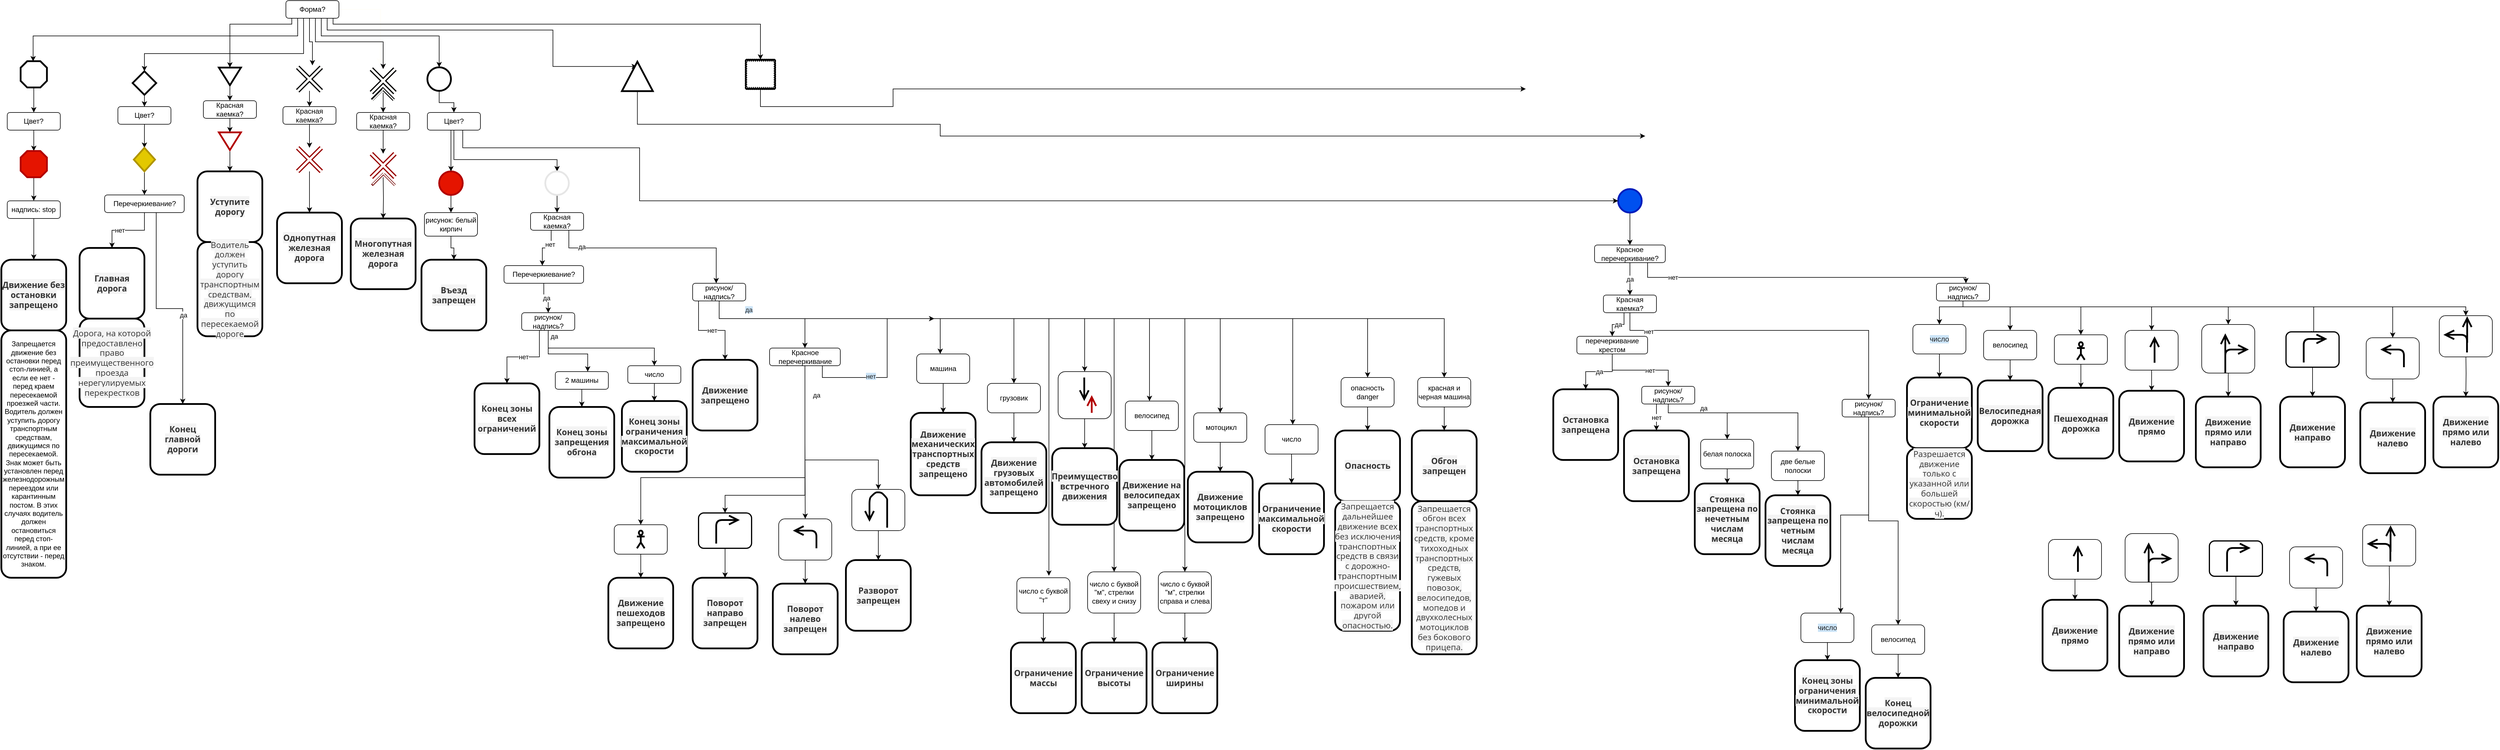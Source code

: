 <mxfile version="14.1.8" type="github">
  <diagram id="C5RBs43oDa-KdzZeNtuy" name="Page-1">
    <mxGraphModel dx="2623" dy="1052" grid="1" gridSize="10" guides="1" tooltips="1" connect="1" arrows="1" fold="1" page="1" pageScale="1" pageWidth="827" pageHeight="1169" math="0" shadow="0">
      <root>
        <mxCell id="WIyWlLk6GJQsqaUBKTNV-0" />
        <mxCell id="WIyWlLk6GJQsqaUBKTNV-1" parent="WIyWlLk6GJQsqaUBKTNV-0" />
        <mxCell id="EenwrytQolQ6xogCsHIw-5" style="edgeStyle=orthogonalEdgeStyle;rounded=0;orthogonalLoop=1;jettySize=auto;html=1;" edge="1" parent="WIyWlLk6GJQsqaUBKTNV-1" source="EenwrytQolQ6xogCsHIw-3" target="EenwrytQolQ6xogCsHIw-4">
          <mxGeometry relative="1" as="geometry">
            <Array as="points">
              <mxPoint x="390" y="140" />
              <mxPoint x="120" y="140" />
            </Array>
          </mxGeometry>
        </mxCell>
        <mxCell id="EenwrytQolQ6xogCsHIw-33" style="edgeStyle=orthogonalEdgeStyle;rounded=0;orthogonalLoop=1;jettySize=auto;html=1;" edge="1" parent="WIyWlLk6GJQsqaUBKTNV-1" source="EenwrytQolQ6xogCsHIw-3" target="EenwrytQolQ6xogCsHIw-26">
          <mxGeometry relative="1" as="geometry">
            <Array as="points">
              <mxPoint x="370" y="90" />
              <mxPoint x="265" y="90" />
            </Array>
          </mxGeometry>
        </mxCell>
        <mxCell id="EenwrytQolQ6xogCsHIw-56" style="edgeStyle=orthogonalEdgeStyle;rounded=0;orthogonalLoop=1;jettySize=auto;html=1;entryX=1;entryY=0.25;entryDx=0;entryDy=0;fontSize=11;" edge="1" parent="WIyWlLk6GJQsqaUBKTNV-1" source="EenwrytQolQ6xogCsHIw-3">
          <mxGeometry relative="1" as="geometry">
            <mxPoint x="-68.81" y="153.25" as="targetPoint" />
            <Array as="points">
              <mxPoint x="380" y="110" />
              <mxPoint x="-69" y="110" />
            </Array>
          </mxGeometry>
        </mxCell>
        <mxCell id="EenwrytQolQ6xogCsHIw-76" style="edgeStyle=orthogonalEdgeStyle;rounded=0;orthogonalLoop=1;jettySize=auto;html=1;exitX=0.75;exitY=1;exitDx=0;exitDy=0;fontSize=11;" edge="1" parent="WIyWlLk6GJQsqaUBKTNV-1" source="EenwrytQolQ6xogCsHIw-3">
          <mxGeometry relative="1" as="geometry">
            <mxPoint x="405" y="160" as="targetPoint" />
            <Array as="points">
              <mxPoint x="400" y="80" />
              <mxPoint x="400" y="120" />
              <mxPoint x="405" y="120" />
            </Array>
          </mxGeometry>
        </mxCell>
        <mxCell id="EenwrytQolQ6xogCsHIw-103" style="edgeStyle=orthogonalEdgeStyle;rounded=0;jumpStyle=none;jumpSize=7;orthogonalLoop=1;jettySize=auto;html=1;strokeColor=#FFFEFA;strokeWidth=2;fontSize=11;" edge="1" parent="WIyWlLk6GJQsqaUBKTNV-1" source="EenwrytQolQ6xogCsHIw-3">
          <mxGeometry relative="1" as="geometry">
            <mxPoint x="520" y="160" as="targetPoint" />
          </mxGeometry>
        </mxCell>
        <mxCell id="EenwrytQolQ6xogCsHIw-104" style="edgeStyle=orthogonalEdgeStyle;rounded=0;jumpStyle=none;jumpSize=7;orthogonalLoop=1;jettySize=auto;html=1;strokeWidth=1;fontSize=11;" edge="1" parent="WIyWlLk6GJQsqaUBKTNV-1" source="EenwrytQolQ6xogCsHIw-3" target="EenwrytQolQ6xogCsHIw-102">
          <mxGeometry relative="1" as="geometry">
            <Array as="points">
              <mxPoint x="410" y="120" />
              <mxPoint x="525" y="120" />
            </Array>
          </mxGeometry>
        </mxCell>
        <mxCell id="EenwrytQolQ6xogCsHIw-118" style="edgeStyle=orthogonalEdgeStyle;rounded=0;jumpStyle=none;jumpSize=7;orthogonalLoop=1;jettySize=auto;html=1;entryX=0.5;entryY=0;entryDx=0;entryDy=0;strokeWidth=1;fontSize=11;" edge="1" parent="WIyWlLk6GJQsqaUBKTNV-1" source="EenwrytQolQ6xogCsHIw-3" target="EenwrytQolQ6xogCsHIw-117">
          <mxGeometry relative="1" as="geometry">
            <Array as="points">
              <mxPoint x="420" y="110" />
              <mxPoint x="620" y="110" />
            </Array>
          </mxGeometry>
        </mxCell>
        <mxCell id="EenwrytQolQ6xogCsHIw-172" style="edgeStyle=orthogonalEdgeStyle;rounded=0;jumpStyle=none;jumpSize=7;orthogonalLoop=1;jettySize=auto;html=1;entryX=0.486;entryY=0.162;entryDx=0;entryDy=0;entryPerimeter=0;strokeColor=#000000;strokeWidth=1;fontSize=11;" edge="1" parent="WIyWlLk6GJQsqaUBKTNV-1" source="EenwrytQolQ6xogCsHIw-3" target="EenwrytQolQ6xogCsHIw-169">
          <mxGeometry relative="1" as="geometry">
            <Array as="points">
              <mxPoint x="430" y="100" />
              <mxPoint x="813" y="100" />
              <mxPoint x="813" y="162" />
            </Array>
          </mxGeometry>
        </mxCell>
        <mxCell id="EenwrytQolQ6xogCsHIw-173" style="edgeStyle=orthogonalEdgeStyle;rounded=0;jumpStyle=none;jumpSize=7;orthogonalLoop=1;jettySize=auto;html=1;strokeColor=#000000;strokeWidth=1;fontSize=11;" edge="1" parent="WIyWlLk6GJQsqaUBKTNV-1" source="EenwrytQolQ6xogCsHIw-3" target="EenwrytQolQ6xogCsHIw-171">
          <mxGeometry relative="1" as="geometry">
            <Array as="points">
              <mxPoint x="440" y="90" />
              <mxPoint x="1165" y="90" />
            </Array>
          </mxGeometry>
        </mxCell>
        <mxCell id="EenwrytQolQ6xogCsHIw-3" value="Форма?" style="rounded=1;whiteSpace=wrap;html=1;" vertex="1" parent="WIyWlLk6GJQsqaUBKTNV-1">
          <mxGeometry x="360" y="50" width="90" height="30" as="geometry" />
        </mxCell>
        <mxCell id="EenwrytQolQ6xogCsHIw-8" style="edgeStyle=orthogonalEdgeStyle;rounded=0;orthogonalLoop=1;jettySize=auto;html=1;entryX=0.5;entryY=0;entryDx=0;entryDy=0;" edge="1" parent="WIyWlLk6GJQsqaUBKTNV-1" source="EenwrytQolQ6xogCsHIw-4" target="EenwrytQolQ6xogCsHIw-22">
          <mxGeometry relative="1" as="geometry">
            <mxPoint x="120" y="270" as="targetPoint" />
          </mxGeometry>
        </mxCell>
        <mxCell id="EenwrytQolQ6xogCsHIw-4" value="" style="rhombus;whiteSpace=wrap;html=1;strokeWidth=3;" vertex="1" parent="WIyWlLk6GJQsqaUBKTNV-1">
          <mxGeometry x="100" y="170" width="40" height="40" as="geometry" />
        </mxCell>
        <mxCell id="EenwrytQolQ6xogCsHIw-17" style="edgeStyle=orthogonalEdgeStyle;rounded=0;orthogonalLoop=1;jettySize=auto;html=1;" edge="1" parent="WIyWlLk6GJQsqaUBKTNV-1" source="EenwrytQolQ6xogCsHIw-12" target="EenwrytQolQ6xogCsHIw-14">
          <mxGeometry relative="1" as="geometry" />
        </mxCell>
        <mxCell id="EenwrytQolQ6xogCsHIw-20" value="нет" style="edgeLabel;html=1;align=center;verticalAlign=middle;resizable=0;points=[];" vertex="1" connectable="0" parent="EenwrytQolQ6xogCsHIw-17">
          <mxGeometry x="0.252" relative="1" as="geometry">
            <mxPoint as="offset" />
          </mxGeometry>
        </mxCell>
        <mxCell id="EenwrytQolQ6xogCsHIw-19" style="edgeStyle=orthogonalEdgeStyle;rounded=0;orthogonalLoop=1;jettySize=auto;html=1;" edge="1" parent="WIyWlLk6GJQsqaUBKTNV-1" source="EenwrytQolQ6xogCsHIw-12" target="EenwrytQolQ6xogCsHIw-18">
          <mxGeometry relative="1" as="geometry">
            <Array as="points">
              <mxPoint x="140" y="573" />
              <mxPoint x="185" y="573" />
            </Array>
          </mxGeometry>
        </mxCell>
        <mxCell id="EenwrytQolQ6xogCsHIw-21" value="да" style="edgeLabel;html=1;align=center;verticalAlign=middle;resizable=0;points=[];" vertex="1" connectable="0" parent="EenwrytQolQ6xogCsHIw-19">
          <mxGeometry x="0.184" y="1" relative="1" as="geometry">
            <mxPoint as="offset" />
          </mxGeometry>
        </mxCell>
        <mxCell id="EenwrytQolQ6xogCsHIw-12" value="Перечеркиевание?" style="rounded=1;whiteSpace=wrap;html=1;" vertex="1" parent="WIyWlLk6GJQsqaUBKTNV-1">
          <mxGeometry x="52.5" y="380" width="135" height="30" as="geometry" />
        </mxCell>
        <mxCell id="EenwrytQolQ6xogCsHIw-302" value="" style="edgeStyle=orthogonalEdgeStyle;rounded=0;jumpStyle=none;jumpSize=7;orthogonalLoop=1;jettySize=auto;html=1;strokeColor=#000000;strokeWidth=1;fontSize=11;" edge="1" parent="WIyWlLk6GJQsqaUBKTNV-1" source="EenwrytQolQ6xogCsHIw-14" target="EenwrytQolQ6xogCsHIw-301">
          <mxGeometry relative="1" as="geometry" />
        </mxCell>
        <mxCell id="EenwrytQolQ6xogCsHIw-14" value="&lt;span style=&quot;box-sizing: inherit ; border: 0px ; font-family: &amp;#34;open sans&amp;#34; , &amp;#34;arial&amp;#34; , sans-serif ; font-size: 14px ; font-weight: 700 ; margin: 0px ; outline: 0px ; padding: 0px ; vertical-align: baseline ; color: rgb(51 , 51 , 51) ; background-color: rgb(244 , 244 , 244)&quot;&gt;Главная дорога&lt;/span&gt;" style="rounded=1;whiteSpace=wrap;html=1;strokeWidth=3;direction=south;" vertex="1" parent="WIyWlLk6GJQsqaUBKTNV-1">
          <mxGeometry x="10" y="470" width="110" height="120" as="geometry" />
        </mxCell>
        <mxCell id="EenwrytQolQ6xogCsHIw-18" value="&lt;span style=&quot;box-sizing: inherit ; border: 0px ; font-family: &amp;#34;open sans&amp;#34; , &amp;#34;arial&amp;#34; , sans-serif ; font-size: 14px ; font-weight: 700 ; margin: 0px ; outline: 0px ; padding: 0px ; vertical-align: baseline ; color: rgb(51 , 51 , 51) ; background-color: rgb(244 , 244 , 244)&quot;&gt;Конец главной дороги&lt;/span&gt;" style="rounded=1;whiteSpace=wrap;html=1;strokeWidth=3;direction=south;" vertex="1" parent="WIyWlLk6GJQsqaUBKTNV-1">
          <mxGeometry x="130" y="735" width="110" height="120" as="geometry" />
        </mxCell>
        <mxCell id="EenwrytQolQ6xogCsHIw-31" style="edgeStyle=orthogonalEdgeStyle;rounded=0;orthogonalLoop=1;jettySize=auto;html=1;" edge="1" parent="WIyWlLk6GJQsqaUBKTNV-1" source="EenwrytQolQ6xogCsHIw-22" target="EenwrytQolQ6xogCsHIw-29">
          <mxGeometry relative="1" as="geometry" />
        </mxCell>
        <mxCell id="EenwrytQolQ6xogCsHIw-22" value="Цвет?" style="rounded=1;whiteSpace=wrap;html=1;" vertex="1" parent="WIyWlLk6GJQsqaUBKTNV-1">
          <mxGeometry x="75" y="230" width="90" height="30" as="geometry" />
        </mxCell>
        <mxCell id="EenwrytQolQ6xogCsHIw-35" style="edgeStyle=orthogonalEdgeStyle;rounded=0;orthogonalLoop=1;jettySize=auto;html=1;" edge="1" parent="WIyWlLk6GJQsqaUBKTNV-1" source="EenwrytQolQ6xogCsHIw-26" target="EenwrytQolQ6xogCsHIw-34">
          <mxGeometry relative="1" as="geometry" />
        </mxCell>
        <mxCell id="EenwrytQolQ6xogCsHIw-26" value="" style="triangle;whiteSpace=wrap;html=1;strokeWidth=3;rotation=90;" vertex="1" parent="WIyWlLk6GJQsqaUBKTNV-1">
          <mxGeometry x="250" y="160" width="30" height="37.5" as="geometry" />
        </mxCell>
        <mxCell id="EenwrytQolQ6xogCsHIw-306" value="" style="edgeStyle=orthogonalEdgeStyle;rounded=0;jumpStyle=none;jumpSize=7;orthogonalLoop=1;jettySize=auto;html=1;strokeColor=#000000;strokeWidth=1;fontSize=11;" edge="1" parent="WIyWlLk6GJQsqaUBKTNV-1" source="EenwrytQolQ6xogCsHIw-28" target="EenwrytQolQ6xogCsHIw-305">
          <mxGeometry relative="1" as="geometry" />
        </mxCell>
        <mxCell id="EenwrytQolQ6xogCsHIw-28" value="&lt;span style=&quot;box-sizing: inherit ; border: 0px ; font-family: &amp;#34;open sans&amp;#34; , &amp;#34;arial&amp;#34; , sans-serif ; font-size: 14px ; font-weight: 700 ; margin: 0px ; outline: 0px ; padding: 0px ; vertical-align: baseline ; color: rgb(51 , 51 , 51) ; background-color: rgb(244 , 244 , 244)&quot;&gt;Уступите дорогу&lt;/span&gt;" style="rounded=1;whiteSpace=wrap;html=1;strokeWidth=3;direction=south;" vertex="1" parent="WIyWlLk6GJQsqaUBKTNV-1">
          <mxGeometry x="210" y="340" width="110" height="120" as="geometry" />
        </mxCell>
        <mxCell id="EenwrytQolQ6xogCsHIw-32" style="edgeStyle=orthogonalEdgeStyle;rounded=0;orthogonalLoop=1;jettySize=auto;html=1;" edge="1" parent="WIyWlLk6GJQsqaUBKTNV-1" source="EenwrytQolQ6xogCsHIw-29" target="EenwrytQolQ6xogCsHIw-12">
          <mxGeometry relative="1" as="geometry" />
        </mxCell>
        <mxCell id="EenwrytQolQ6xogCsHIw-29" value="" style="rhombus;whiteSpace=wrap;html=1;strokeWidth=3;fillColor=#e3c800;strokeColor=#B09500;fontColor=#ffffff;" vertex="1" parent="WIyWlLk6GJQsqaUBKTNV-1">
          <mxGeometry x="102" y="300" width="36" height="40" as="geometry" />
        </mxCell>
        <mxCell id="EenwrytQolQ6xogCsHIw-39" style="edgeStyle=orthogonalEdgeStyle;rounded=0;orthogonalLoop=1;jettySize=auto;html=1;entryX=0;entryY=0.5;entryDx=0;entryDy=0;" edge="1" parent="WIyWlLk6GJQsqaUBKTNV-1" source="EenwrytQolQ6xogCsHIw-34" target="EenwrytQolQ6xogCsHIw-37">
          <mxGeometry relative="1" as="geometry" />
        </mxCell>
        <mxCell id="EenwrytQolQ6xogCsHIw-34" value="Красная каемка?" style="rounded=1;whiteSpace=wrap;html=1;" vertex="1" parent="WIyWlLk6GJQsqaUBKTNV-1">
          <mxGeometry x="220" y="220" width="90" height="30" as="geometry" />
        </mxCell>
        <mxCell id="EenwrytQolQ6xogCsHIw-40" style="edgeStyle=orthogonalEdgeStyle;rounded=0;orthogonalLoop=1;jettySize=auto;html=1;" edge="1" parent="WIyWlLk6GJQsqaUBKTNV-1" source="EenwrytQolQ6xogCsHIw-37" target="EenwrytQolQ6xogCsHIw-28">
          <mxGeometry relative="1" as="geometry" />
        </mxCell>
        <mxCell id="EenwrytQolQ6xogCsHIw-37" value="" style="triangle;whiteSpace=wrap;html=1;strokeWidth=3;rotation=90;strokeColor=#B20000;fontColor=#ffffff;fillColor=#FFFFFF;" vertex="1" parent="WIyWlLk6GJQsqaUBKTNV-1">
          <mxGeometry x="250" y="270" width="30" height="37.5" as="geometry" />
        </mxCell>
        <mxCell id="EenwrytQolQ6xogCsHIw-138" style="edgeStyle=orthogonalEdgeStyle;rounded=0;jumpStyle=none;jumpSize=7;orthogonalLoop=1;jettySize=auto;html=1;strokeColor=#000000;strokeWidth=1;fontSize=11;" edge="1" parent="WIyWlLk6GJQsqaUBKTNV-1" source="EenwrytQolQ6xogCsHIw-52" target="EenwrytQolQ6xogCsHIw-137">
          <mxGeometry relative="1" as="geometry" />
        </mxCell>
        <mxCell id="EenwrytQolQ6xogCsHIw-52" value="Цвет?" style="rounded=1;whiteSpace=wrap;html=1;" vertex="1" parent="WIyWlLk6GJQsqaUBKTNV-1">
          <mxGeometry x="-112.7" y="240" width="90" height="30" as="geometry" />
        </mxCell>
        <mxCell id="EenwrytQolQ6xogCsHIw-60" style="edgeStyle=orthogonalEdgeStyle;rounded=0;orthogonalLoop=1;jettySize=auto;html=1;entryX=0;entryY=0.5;entryDx=0;entryDy=0;fontSize=11;" edge="1" parent="WIyWlLk6GJQsqaUBKTNV-1" source="EenwrytQolQ6xogCsHIw-58" target="EenwrytQolQ6xogCsHIw-59">
          <mxGeometry relative="1" as="geometry" />
        </mxCell>
        <mxCell id="EenwrytQolQ6xogCsHIw-58" value="надпись: stop" style="rounded=1;whiteSpace=wrap;html=1;" vertex="1" parent="WIyWlLk6GJQsqaUBKTNV-1">
          <mxGeometry x="-112.7" y="390" width="90" height="30" as="geometry" />
        </mxCell>
        <mxCell id="EenwrytQolQ6xogCsHIw-308" value="" style="edgeStyle=orthogonalEdgeStyle;rounded=0;jumpStyle=none;jumpSize=7;orthogonalLoop=1;jettySize=auto;html=1;strokeColor=#000000;strokeWidth=1;fontSize=11;" edge="1" parent="WIyWlLk6GJQsqaUBKTNV-1" source="EenwrytQolQ6xogCsHIw-59" target="EenwrytQolQ6xogCsHIw-307">
          <mxGeometry relative="1" as="geometry" />
        </mxCell>
        <mxCell id="EenwrytQolQ6xogCsHIw-59" value="&lt;span style=&quot;box-sizing: inherit ; border: 0px ; font-family: &amp;#34;open sans&amp;#34; , &amp;#34;arial&amp;#34; , sans-serif ; font-size: 14px ; font-weight: 700 ; margin: 0px ; outline: 0px ; padding: 0px ; vertical-align: baseline ; color: rgb(51 , 51 , 51) ; background-color: rgb(244 , 244 , 244)&quot;&gt;Движение без остановки запрещено&lt;/span&gt;" style="rounded=1;whiteSpace=wrap;html=1;strokeWidth=3;direction=south;" vertex="1" parent="WIyWlLk6GJQsqaUBKTNV-1">
          <mxGeometry x="-122.7" y="490" width="110" height="120" as="geometry" />
        </mxCell>
        <mxCell id="EenwrytQolQ6xogCsHIw-63" value="" style="shape=umlDestroy;whiteSpace=wrap;html=1;strokeWidth=8;fontSize=11;" vertex="1" parent="WIyWlLk6GJQsqaUBKTNV-1">
          <mxGeometry x="380" y="163.25" width="40" height="40" as="geometry" />
        </mxCell>
        <mxCell id="EenwrytQolQ6xogCsHIw-105" style="edgeStyle=orthogonalEdgeStyle;rounded=0;jumpStyle=none;jumpSize=7;orthogonalLoop=1;jettySize=auto;html=1;strokeColor=#000000;strokeWidth=1;fontSize=11;" edge="1" parent="WIyWlLk6GJQsqaUBKTNV-1" source="EenwrytQolQ6xogCsHIw-64" target="EenwrytQolQ6xogCsHIw-67">
          <mxGeometry relative="1" as="geometry" />
        </mxCell>
        <mxCell id="EenwrytQolQ6xogCsHIw-64" value="" style="shape=umlDestroy;whiteSpace=wrap;html=1;strokeWidth=4;fontSize=11;strokeColor=#FFFEFA;" vertex="1" parent="WIyWlLk6GJQsqaUBKTNV-1">
          <mxGeometry x="380" y="163.25" width="40" height="40" as="geometry" />
        </mxCell>
        <mxCell id="EenwrytQolQ6xogCsHIw-65" value="&lt;span style=&quot;box-sizing: inherit ; border: 0px ; font-family: &amp;#34;open sans&amp;#34; , &amp;#34;arial&amp;#34; , sans-serif ; font-size: 14px ; font-weight: 700 ; margin: 0px ; outline: 0px ; padding: 0px ; vertical-align: baseline ; color: rgb(51 , 51 , 51) ; background-color: rgb(244 , 244 , 244)&quot;&gt;Однопутная железная дорога&lt;/span&gt;" style="rounded=1;whiteSpace=wrap;html=1;strokeWidth=3;direction=south;" vertex="1" parent="WIyWlLk6GJQsqaUBKTNV-1">
          <mxGeometry x="345" y="410" width="110" height="120" as="geometry" />
        </mxCell>
        <mxCell id="EenwrytQolQ6xogCsHIw-106" style="edgeStyle=orthogonalEdgeStyle;rounded=0;jumpStyle=none;jumpSize=7;orthogonalLoop=1;jettySize=auto;html=1;strokeColor=#000000;strokeWidth=1;fontSize=11;" edge="1" parent="WIyWlLk6GJQsqaUBKTNV-1" source="EenwrytQolQ6xogCsHIw-67" target="EenwrytQolQ6xogCsHIw-83">
          <mxGeometry relative="1" as="geometry" />
        </mxCell>
        <mxCell id="EenwrytQolQ6xogCsHIw-67" value="Красная каемка?" style="rounded=1;whiteSpace=wrap;html=1;" vertex="1" parent="WIyWlLk6GJQsqaUBKTNV-1">
          <mxGeometry x="355" y="230" width="90" height="30" as="geometry" />
        </mxCell>
        <mxCell id="EenwrytQolQ6xogCsHIw-82" value="" style="shape=umlDestroy;whiteSpace=wrap;html=1;strokeWidth=8;fontSize=11;strokeColor=#990000;" vertex="1" parent="WIyWlLk6GJQsqaUBKTNV-1">
          <mxGeometry x="380" y="300" width="40" height="40" as="geometry" />
        </mxCell>
        <mxCell id="EenwrytQolQ6xogCsHIw-87" style="edgeStyle=orthogonalEdgeStyle;rounded=0;orthogonalLoop=1;jettySize=auto;html=1;fontSize=11;" edge="1" parent="WIyWlLk6GJQsqaUBKTNV-1" source="EenwrytQolQ6xogCsHIw-83" target="EenwrytQolQ6xogCsHIw-65">
          <mxGeometry relative="1" as="geometry" />
        </mxCell>
        <mxCell id="EenwrytQolQ6xogCsHIw-83" value="" style="shape=umlDestroy;whiteSpace=wrap;html=1;strokeWidth=4;fontSize=11;strokeColor=#FFFEFA;" vertex="1" parent="WIyWlLk6GJQsqaUBKTNV-1">
          <mxGeometry x="380" y="300" width="40" height="40" as="geometry" />
        </mxCell>
        <mxCell id="EenwrytQolQ6xogCsHIw-97" value="" style="endArrow=none;html=1;fontSize=11;jumpSize=7;jumpStyle=none;strokeWidth=5;" edge="1" parent="WIyWlLk6GJQsqaUBKTNV-1">
          <mxGeometry width="50" height="50" relative="1" as="geometry">
            <mxPoint x="506" y="218.5" as="sourcePoint" />
            <mxPoint x="526" y="198.5" as="targetPoint" />
          </mxGeometry>
        </mxCell>
        <mxCell id="EenwrytQolQ6xogCsHIw-98" value="" style="endArrow=none;html=1;fontSize=11;jumpSize=7;jumpStyle=none;strokeWidth=5;" edge="1" parent="WIyWlLk6GJQsqaUBKTNV-1">
          <mxGeometry width="50" height="50" relative="1" as="geometry">
            <mxPoint x="543" y="218.5" as="sourcePoint" />
            <mxPoint x="523" y="198.5" as="targetPoint" />
          </mxGeometry>
        </mxCell>
        <mxCell id="EenwrytQolQ6xogCsHIw-99" value="" style="endArrow=none;html=1;fontSize=11;jumpSize=7;jumpStyle=none;strokeWidth=2;strokeColor=#FFFEFA;" edge="1" parent="WIyWlLk6GJQsqaUBKTNV-1">
          <mxGeometry width="50" height="50" relative="1" as="geometry">
            <mxPoint x="506" y="220" as="sourcePoint" />
            <mxPoint x="526" y="200" as="targetPoint" />
          </mxGeometry>
        </mxCell>
        <mxCell id="EenwrytQolQ6xogCsHIw-100" value="" style="endArrow=none;html=1;fontSize=11;jumpSize=7;jumpStyle=none;strokeWidth=2;strokeColor=#FFFEFA;" edge="1" parent="WIyWlLk6GJQsqaUBKTNV-1">
          <mxGeometry width="50" height="50" relative="1" as="geometry">
            <mxPoint x="544" y="219.5" as="sourcePoint" />
            <mxPoint x="524" y="199.5" as="targetPoint" />
          </mxGeometry>
        </mxCell>
        <mxCell id="EenwrytQolQ6xogCsHIw-101" value="" style="shape=umlDestroy;whiteSpace=wrap;html=1;strokeWidth=8;fontSize=11;" vertex="1" parent="WIyWlLk6GJQsqaUBKTNV-1">
          <mxGeometry x="505" y="166.25" width="40" height="40" as="geometry" />
        </mxCell>
        <mxCell id="EenwrytQolQ6xogCsHIw-141" style="edgeStyle=orthogonalEdgeStyle;rounded=0;jumpStyle=none;jumpSize=7;orthogonalLoop=1;jettySize=auto;html=1;strokeColor=#000000;strokeWidth=1;fontSize=11;" edge="1" parent="WIyWlLk6GJQsqaUBKTNV-1" source="EenwrytQolQ6xogCsHIw-102" target="EenwrytQolQ6xogCsHIw-109">
          <mxGeometry relative="1" as="geometry" />
        </mxCell>
        <mxCell id="EenwrytQolQ6xogCsHIw-102" value="" style="shape=umlDestroy;whiteSpace=wrap;html=1;strokeWidth=4;fontSize=11;strokeColor=#FFFEFA;" vertex="1" parent="WIyWlLk6GJQsqaUBKTNV-1">
          <mxGeometry x="505" y="166.25" width="40" height="40" as="geometry" />
        </mxCell>
        <mxCell id="EenwrytQolQ6xogCsHIw-107" value="&lt;span style=&quot;box-sizing: inherit ; border: 0px ; font-family: &amp;#34;open sans&amp;#34; , &amp;#34;arial&amp;#34; , sans-serif ; font-size: 14px ; font-weight: 700 ; margin: 0px ; outline: 0px ; padding: 0px ; vertical-align: baseline ; color: rgb(51 , 51 , 51) ; background-color: rgb(244 , 244 , 244)&quot;&gt;Многопутная железная дорога&lt;/span&gt;" style="rounded=1;whiteSpace=wrap;html=1;strokeWidth=3;direction=south;" vertex="1" parent="WIyWlLk6GJQsqaUBKTNV-1">
          <mxGeometry x="470" y="420" width="110" height="120" as="geometry" />
        </mxCell>
        <mxCell id="EenwrytQolQ6xogCsHIw-108" style="edgeStyle=orthogonalEdgeStyle;rounded=0;jumpStyle=none;jumpSize=7;orthogonalLoop=1;jettySize=auto;html=1;strokeColor=#000000;strokeWidth=1;fontSize=11;" edge="1" parent="WIyWlLk6GJQsqaUBKTNV-1" source="EenwrytQolQ6xogCsHIw-109" target="EenwrytQolQ6xogCsHIw-112">
          <mxGeometry relative="1" as="geometry" />
        </mxCell>
        <mxCell id="EenwrytQolQ6xogCsHIw-109" value="Красная каемка?" style="rounded=1;whiteSpace=wrap;html=1;" vertex="1" parent="WIyWlLk6GJQsqaUBKTNV-1">
          <mxGeometry x="480" y="240" width="90" height="30" as="geometry" />
        </mxCell>
        <mxCell id="EenwrytQolQ6xogCsHIw-110" value="" style="shape=umlDestroy;whiteSpace=wrap;html=1;strokeWidth=8;fontSize=11;strokeColor=#990000;" vertex="1" parent="WIyWlLk6GJQsqaUBKTNV-1">
          <mxGeometry x="505" y="310" width="40" height="40" as="geometry" />
        </mxCell>
        <mxCell id="EenwrytQolQ6xogCsHIw-111" style="edgeStyle=orthogonalEdgeStyle;rounded=0;orthogonalLoop=1;jettySize=auto;html=1;fontSize=11;" edge="1" parent="WIyWlLk6GJQsqaUBKTNV-1" target="EenwrytQolQ6xogCsHIw-107">
          <mxGeometry relative="1" as="geometry">
            <mxPoint x="525" y="350" as="sourcePoint" />
          </mxGeometry>
        </mxCell>
        <mxCell id="EenwrytQolQ6xogCsHIw-112" value="" style="shape=umlDestroy;whiteSpace=wrap;html=1;strokeWidth=4;fontSize=11;strokeColor=#FFFEFA;" vertex="1" parent="WIyWlLk6GJQsqaUBKTNV-1">
          <mxGeometry x="505" y="310" width="40" height="40" as="geometry" />
        </mxCell>
        <mxCell id="EenwrytQolQ6xogCsHIw-113" value="" style="endArrow=none;html=1;fontSize=11;jumpSize=7;jumpStyle=none;strokeWidth=4;strokeColor=#6F0000;fillColor=#a20025;" edge="1" parent="WIyWlLk6GJQsqaUBKTNV-1">
          <mxGeometry width="50" height="50" relative="1" as="geometry">
            <mxPoint x="545" y="363.5" as="sourcePoint" />
            <mxPoint x="525" y="343.5" as="targetPoint" />
          </mxGeometry>
        </mxCell>
        <mxCell id="EenwrytQolQ6xogCsHIw-114" value="" style="endArrow=none;html=1;fontSize=11;jumpSize=7;jumpStyle=none;strokeWidth=4;strokeColor=#6F0000;fillColor=#a20025;" edge="1" parent="WIyWlLk6GJQsqaUBKTNV-1">
          <mxGeometry width="50" height="50" relative="1" as="geometry">
            <mxPoint x="506" y="363.5" as="sourcePoint" />
            <mxPoint x="526" y="343.5" as="targetPoint" />
          </mxGeometry>
        </mxCell>
        <mxCell id="EenwrytQolQ6xogCsHIw-115" value="" style="endArrow=none;html=1;fontSize=11;jumpSize=7;jumpStyle=none;strokeWidth=2;fillColor=#a20025;strokeColor=#FFFEFA;" edge="1" parent="WIyWlLk6GJQsqaUBKTNV-1">
          <mxGeometry width="50" height="50" relative="1" as="geometry">
            <mxPoint x="545" y="363.5" as="sourcePoint" />
            <mxPoint x="525" y="343.5" as="targetPoint" />
          </mxGeometry>
        </mxCell>
        <mxCell id="EenwrytQolQ6xogCsHIw-116" value="" style="endArrow=none;html=1;fontSize=11;jumpSize=7;jumpStyle=none;strokeWidth=2;fillColor=#a20025;strokeColor=#FFFEFA;" edge="1" parent="WIyWlLk6GJQsqaUBKTNV-1">
          <mxGeometry width="50" height="50" relative="1" as="geometry">
            <mxPoint x="507" y="362.11" as="sourcePoint" />
            <mxPoint x="527" y="342.11" as="targetPoint" />
          </mxGeometry>
        </mxCell>
        <mxCell id="EenwrytQolQ6xogCsHIw-122" style="edgeStyle=orthogonalEdgeStyle;rounded=0;jumpStyle=none;jumpSize=7;orthogonalLoop=1;jettySize=auto;html=1;strokeColor=#000000;strokeWidth=1;fontSize=11;" edge="1" parent="WIyWlLk6GJQsqaUBKTNV-1" source="EenwrytQolQ6xogCsHIw-117" target="EenwrytQolQ6xogCsHIw-121">
          <mxGeometry relative="1" as="geometry" />
        </mxCell>
        <mxCell id="EenwrytQolQ6xogCsHIw-117" value="" style="ellipse;whiteSpace=wrap;html=1;aspect=fixed;strokeWidth=3;fontSize=11;" vertex="1" parent="WIyWlLk6GJQsqaUBKTNV-1">
          <mxGeometry x="600" y="163.25" width="40" height="40" as="geometry" />
        </mxCell>
        <mxCell id="EenwrytQolQ6xogCsHIw-133" style="edgeStyle=orthogonalEdgeStyle;rounded=0;jumpStyle=none;jumpSize=7;orthogonalLoop=1;jettySize=auto;html=1;entryX=0.5;entryY=0;entryDx=0;entryDy=0;strokeColor=#000000;strokeWidth=1;fontSize=11;" edge="1" parent="WIyWlLk6GJQsqaUBKTNV-1" source="EenwrytQolQ6xogCsHIw-119" target="EenwrytQolQ6xogCsHIw-128">
          <mxGeometry relative="1" as="geometry" />
        </mxCell>
        <mxCell id="EenwrytQolQ6xogCsHIw-119" value="" style="ellipse;whiteSpace=wrap;html=1;aspect=fixed;strokeWidth=3;fontSize=11;fillColor=#e51400;strokeColor=#B20000;fontColor=#ffffff;" vertex="1" parent="WIyWlLk6GJQsqaUBKTNV-1">
          <mxGeometry x="620" y="340" width="40" height="40" as="geometry" />
        </mxCell>
        <mxCell id="EenwrytQolQ6xogCsHIw-346" style="edgeStyle=orthogonalEdgeStyle;rounded=0;jumpStyle=none;jumpSize=7;orthogonalLoop=1;jettySize=auto;html=1;strokeColor=#000000;strokeWidth=1;fontSize=11;" edge="1" parent="WIyWlLk6GJQsqaUBKTNV-1" source="EenwrytQolQ6xogCsHIw-120" target="EenwrytQolQ6xogCsHIw-319">
          <mxGeometry relative="1" as="geometry" />
        </mxCell>
        <mxCell id="EenwrytQolQ6xogCsHIw-120" value="" style="ellipse;whiteSpace=wrap;html=1;aspect=fixed;strokeWidth=3;fontSize=11;fillColor=#0050ef;strokeColor=#001DBC;fontColor=#ffffff;" vertex="1" parent="WIyWlLk6GJQsqaUBKTNV-1">
          <mxGeometry x="2620" y="370" width="40" height="40" as="geometry" />
        </mxCell>
        <mxCell id="EenwrytQolQ6xogCsHIw-124" style="edgeStyle=orthogonalEdgeStyle;rounded=0;jumpStyle=none;jumpSize=7;orthogonalLoop=1;jettySize=auto;html=1;strokeColor=#000000;strokeWidth=1;fontSize=11;entryX=0.5;entryY=0;entryDx=0;entryDy=0;" edge="1" parent="WIyWlLk6GJQsqaUBKTNV-1" source="EenwrytQolQ6xogCsHIw-121" target="EenwrytQolQ6xogCsHIw-119">
          <mxGeometry relative="1" as="geometry">
            <Array as="points">
              <mxPoint x="640" y="280" />
              <mxPoint x="640" y="280" />
            </Array>
          </mxGeometry>
        </mxCell>
        <mxCell id="EenwrytQolQ6xogCsHIw-131" style="edgeStyle=orthogonalEdgeStyle;rounded=0;jumpStyle=none;jumpSize=7;orthogonalLoop=1;jettySize=auto;html=1;strokeColor=#000000;strokeWidth=1;fontSize=11;" edge="1" parent="WIyWlLk6GJQsqaUBKTNV-1" source="EenwrytQolQ6xogCsHIw-121" target="EenwrytQolQ6xogCsHIw-123">
          <mxGeometry relative="1" as="geometry">
            <Array as="points">
              <mxPoint x="645" y="320" />
              <mxPoint x="820" y="320" />
            </Array>
          </mxGeometry>
        </mxCell>
        <mxCell id="EenwrytQolQ6xogCsHIw-132" style="edgeStyle=orthogonalEdgeStyle;rounded=0;jumpStyle=none;jumpSize=7;orthogonalLoop=1;jettySize=auto;html=1;strokeColor=#000000;strokeWidth=1;fontSize=11;" edge="1" parent="WIyWlLk6GJQsqaUBKTNV-1" source="EenwrytQolQ6xogCsHIw-121" target="EenwrytQolQ6xogCsHIw-120">
          <mxGeometry relative="1" as="geometry">
            <Array as="points">
              <mxPoint x="660" y="300" />
              <mxPoint x="960" y="300" />
            </Array>
          </mxGeometry>
        </mxCell>
        <mxCell id="EenwrytQolQ6xogCsHIw-121" value="Цвет?" style="rounded=1;whiteSpace=wrap;html=1;" vertex="1" parent="WIyWlLk6GJQsqaUBKTNV-1">
          <mxGeometry x="600" y="240" width="90" height="30" as="geometry" />
        </mxCell>
        <mxCell id="EenwrytQolQ6xogCsHIw-142" style="edgeStyle=orthogonalEdgeStyle;rounded=0;jumpStyle=none;jumpSize=7;orthogonalLoop=1;jettySize=auto;html=1;strokeColor=#000000;strokeWidth=1;fontSize=11;" edge="1" parent="WIyWlLk6GJQsqaUBKTNV-1" source="EenwrytQolQ6xogCsHIw-123" target="EenwrytQolQ6xogCsHIw-140">
          <mxGeometry relative="1" as="geometry" />
        </mxCell>
        <mxCell id="EenwrytQolQ6xogCsHIw-123" value="" style="ellipse;whiteSpace=wrap;html=1;aspect=fixed;strokeWidth=3;fontSize=11;strokeColor=#E6E6E6;" vertex="1" parent="WIyWlLk6GJQsqaUBKTNV-1">
          <mxGeometry x="800" y="340" width="40" height="40" as="geometry" />
        </mxCell>
        <mxCell id="EenwrytQolQ6xogCsHIw-130" style="edgeStyle=orthogonalEdgeStyle;rounded=0;jumpStyle=none;jumpSize=7;orthogonalLoop=1;jettySize=auto;html=1;strokeColor=#000000;strokeWidth=1;fontSize=11;" edge="1" parent="WIyWlLk6GJQsqaUBKTNV-1" source="EenwrytQolQ6xogCsHIw-128" target="EenwrytQolQ6xogCsHIw-129">
          <mxGeometry relative="1" as="geometry" />
        </mxCell>
        <mxCell id="EenwrytQolQ6xogCsHIw-128" value="рисунок: белый кирпич" style="rounded=1;whiteSpace=wrap;html=1;" vertex="1" parent="WIyWlLk6GJQsqaUBKTNV-1">
          <mxGeometry x="595" y="410" width="90" height="40" as="geometry" />
        </mxCell>
        <mxCell id="EenwrytQolQ6xogCsHIw-129" value="&lt;span style=&quot;box-sizing: inherit ; border: 0px ; font-family: &amp;#34;open sans&amp;#34; , &amp;#34;arial&amp;#34; , sans-serif ; font-size: 14px ; font-weight: 700 ; margin: 0px ; outline: 0px ; padding: 0px ; vertical-align: baseline ; color: rgb(51 , 51 , 51) ; background-color: rgb(244 , 244 , 244)&quot;&gt;Въезд запрещен&lt;/span&gt;" style="rounded=1;whiteSpace=wrap;html=1;strokeWidth=3;direction=south;" vertex="1" parent="WIyWlLk6GJQsqaUBKTNV-1">
          <mxGeometry x="590" y="490" width="110" height="120" as="geometry" />
        </mxCell>
        <mxCell id="EenwrytQolQ6xogCsHIw-136" style="edgeStyle=orthogonalEdgeStyle;rounded=0;jumpStyle=none;jumpSize=7;orthogonalLoop=1;jettySize=auto;html=1;strokeColor=#000000;strokeWidth=1;fontSize=11;" edge="1" parent="WIyWlLk6GJQsqaUBKTNV-1" source="EenwrytQolQ6xogCsHIw-135" target="EenwrytQolQ6xogCsHIw-52">
          <mxGeometry relative="1" as="geometry" />
        </mxCell>
        <mxCell id="EenwrytQolQ6xogCsHIw-135" value="" style="verticalLabelPosition=bottom;verticalAlign=top;html=1;shape=mxgraph.basic.polygon;polyCoords=[[0.25,0],[0.75,0],[1,0.25],[1,0.75],[0.75,1],[0.25,1],[0,0.75],[0,0.25]];polyline=0;strokeWidth=3;fontSize=11;" vertex="1" parent="WIyWlLk6GJQsqaUBKTNV-1">
          <mxGeometry x="-90" y="152.89" width="44.61" height="44.61" as="geometry" />
        </mxCell>
        <mxCell id="EenwrytQolQ6xogCsHIw-139" style="edgeStyle=orthogonalEdgeStyle;rounded=0;jumpStyle=none;jumpSize=7;orthogonalLoop=1;jettySize=auto;html=1;strokeColor=#000000;strokeWidth=1;fontSize=11;" edge="1" parent="WIyWlLk6GJQsqaUBKTNV-1" source="EenwrytQolQ6xogCsHIw-137" target="EenwrytQolQ6xogCsHIw-58">
          <mxGeometry relative="1" as="geometry" />
        </mxCell>
        <mxCell id="EenwrytQolQ6xogCsHIw-137" value="" style="verticalLabelPosition=bottom;verticalAlign=top;html=1;shape=mxgraph.basic.polygon;polyCoords=[[0.25,0],[0.75,0],[1,0.25],[1,0.75],[0.75,1],[0.25,1],[0,0.75],[0,0.25]];polyline=0;strokeWidth=3;fontSize=11;fillColor=#e51400;strokeColor=#B20000;fontColor=#ffffff;" vertex="1" parent="WIyWlLk6GJQsqaUBKTNV-1">
          <mxGeometry x="-90" y="305.39" width="44.61" height="44.61" as="geometry" />
        </mxCell>
        <mxCell id="EenwrytQolQ6xogCsHIw-145" style="edgeStyle=orthogonalEdgeStyle;rounded=0;jumpStyle=none;jumpSize=7;orthogonalLoop=1;jettySize=auto;html=1;strokeColor=#000000;strokeWidth=1;fontSize=11;" edge="1" parent="WIyWlLk6GJQsqaUBKTNV-1" source="EenwrytQolQ6xogCsHIw-140">
          <mxGeometry relative="1" as="geometry">
            <mxPoint x="795" y="500" as="targetPoint" />
            <Array as="points">
              <mxPoint x="810" y="470" />
              <mxPoint x="795" y="470" />
            </Array>
          </mxGeometry>
        </mxCell>
        <mxCell id="EenwrytQolQ6xogCsHIw-146" value="нет" style="edgeLabel;html=1;align=center;verticalAlign=middle;resizable=0;points=[];fontSize=11;" vertex="1" connectable="0" parent="EenwrytQolQ6xogCsHIw-145">
          <mxGeometry x="-0.365" y="-2" relative="1" as="geometry">
            <mxPoint as="offset" />
          </mxGeometry>
        </mxCell>
        <mxCell id="EenwrytQolQ6xogCsHIw-166" style="edgeStyle=orthogonalEdgeStyle;rounded=0;jumpStyle=none;jumpSize=7;orthogonalLoop=1;jettySize=auto;html=1;strokeColor=#000000;strokeWidth=1;fontSize=11;" edge="1" parent="WIyWlLk6GJQsqaUBKTNV-1" source="EenwrytQolQ6xogCsHIw-140">
          <mxGeometry relative="1" as="geometry">
            <mxPoint x="1090" y="530" as="targetPoint" />
            <Array as="points">
              <mxPoint x="840" y="470" />
              <mxPoint x="1090" y="470" />
              <mxPoint x="1090" y="530" />
            </Array>
          </mxGeometry>
        </mxCell>
        <mxCell id="EenwrytQolQ6xogCsHIw-168" value="да" style="edgeLabel;html=1;align=center;verticalAlign=middle;resizable=0;points=[];fontSize=11;" vertex="1" connectable="0" parent="EenwrytQolQ6xogCsHIw-166">
          <mxGeometry x="-0.696" y="2" relative="1" as="geometry">
            <mxPoint as="offset" />
          </mxGeometry>
        </mxCell>
        <mxCell id="EenwrytQolQ6xogCsHIw-140" value="Красная каемка?" style="rounded=1;whiteSpace=wrap;html=1;" vertex="1" parent="WIyWlLk6GJQsqaUBKTNV-1">
          <mxGeometry x="775" y="410" width="90" height="30" as="geometry" />
        </mxCell>
        <mxCell id="EenwrytQolQ6xogCsHIw-152" value="да" style="edgeStyle=orthogonalEdgeStyle;rounded=0;jumpStyle=none;jumpSize=7;orthogonalLoop=1;jettySize=auto;html=1;entryX=0.5;entryY=0;entryDx=0;entryDy=0;strokeColor=#000000;strokeWidth=1;fontSize=11;" edge="1" parent="WIyWlLk6GJQsqaUBKTNV-1" source="EenwrytQolQ6xogCsHIw-148" target="EenwrytQolQ6xogCsHIw-151">
          <mxGeometry relative="1" as="geometry" />
        </mxCell>
        <mxCell id="EenwrytQolQ6xogCsHIw-148" value="Перечеркиевание?" style="rounded=1;whiteSpace=wrap;html=1;" vertex="1" parent="WIyWlLk6GJQsqaUBKTNV-1">
          <mxGeometry x="730" y="500" width="135" height="30" as="geometry" />
        </mxCell>
        <mxCell id="EenwrytQolQ6xogCsHIw-149" value="&lt;span style=&quot;box-sizing: inherit ; border: 0px ; font-family: &amp;#34;open sans&amp;#34; , &amp;#34;arial&amp;#34; , sans-serif ; font-size: 14px ; font-weight: 700 ; margin: 0px ; outline: 0px ; padding: 0px ; vertical-align: baseline ; color: rgb(51 , 51 , 51) ; background-color: rgb(244 , 244 , 244)&quot;&gt;Конец зоны всех ограничений&lt;/span&gt;" style="rounded=1;whiteSpace=wrap;html=1;strokeWidth=3;direction=south;" vertex="1" parent="WIyWlLk6GJQsqaUBKTNV-1">
          <mxGeometry x="680" y="700" width="110" height="120" as="geometry" />
        </mxCell>
        <mxCell id="EenwrytQolQ6xogCsHIw-153" value="нет" style="edgeStyle=orthogonalEdgeStyle;rounded=0;jumpStyle=none;jumpSize=7;orthogonalLoop=1;jettySize=auto;html=1;strokeColor=#000000;strokeWidth=1;fontSize=11;" edge="1" parent="WIyWlLk6GJQsqaUBKTNV-1" source="EenwrytQolQ6xogCsHIw-151" target="EenwrytQolQ6xogCsHIw-149">
          <mxGeometry relative="1" as="geometry">
            <Array as="points">
              <mxPoint x="790" y="655" />
              <mxPoint x="735" y="655" />
            </Array>
          </mxGeometry>
        </mxCell>
        <mxCell id="EenwrytQolQ6xogCsHIw-157" style="edgeStyle=orthogonalEdgeStyle;rounded=0;jumpStyle=none;jumpSize=7;orthogonalLoop=1;jettySize=auto;html=1;strokeColor=#000000;strokeWidth=1;fontSize=11;" edge="1" parent="WIyWlLk6GJQsqaUBKTNV-1" source="EenwrytQolQ6xogCsHIw-151" target="EenwrytQolQ6xogCsHIw-156">
          <mxGeometry relative="1" as="geometry">
            <Array as="points">
              <mxPoint x="805" y="650" />
              <mxPoint x="872" y="650" />
            </Array>
          </mxGeometry>
        </mxCell>
        <mxCell id="EenwrytQolQ6xogCsHIw-158" style="edgeStyle=orthogonalEdgeStyle;rounded=0;jumpStyle=none;jumpSize=7;orthogonalLoop=1;jettySize=auto;html=1;strokeColor=#000000;strokeWidth=1;fontSize=11;" edge="1" parent="WIyWlLk6GJQsqaUBKTNV-1" source="EenwrytQolQ6xogCsHIw-151" target="EenwrytQolQ6xogCsHIw-155">
          <mxGeometry relative="1" as="geometry">
            <Array as="points">
              <mxPoint x="805" y="640" />
              <mxPoint x="985" y="640" />
            </Array>
          </mxGeometry>
        </mxCell>
        <mxCell id="EenwrytQolQ6xogCsHIw-151" value="рисунок/надпись?" style="rounded=1;whiteSpace=wrap;html=1;" vertex="1" parent="WIyWlLk6GJQsqaUBKTNV-1">
          <mxGeometry x="760" y="580" width="90" height="30" as="geometry" />
        </mxCell>
        <mxCell id="EenwrytQolQ6xogCsHIw-164" style="edgeStyle=orthogonalEdgeStyle;rounded=0;jumpStyle=none;jumpSize=7;orthogonalLoop=1;jettySize=auto;html=1;strokeColor=#000000;strokeWidth=1;fontSize=11;" edge="1" parent="WIyWlLk6GJQsqaUBKTNV-1" source="EenwrytQolQ6xogCsHIw-155" target="EenwrytQolQ6xogCsHIw-161">
          <mxGeometry relative="1" as="geometry" />
        </mxCell>
        <mxCell id="EenwrytQolQ6xogCsHIw-155" value="число" style="rounded=1;whiteSpace=wrap;html=1;" vertex="1" parent="WIyWlLk6GJQsqaUBKTNV-1">
          <mxGeometry x="940" y="670" width="90" height="30" as="geometry" />
        </mxCell>
        <mxCell id="EenwrytQolQ6xogCsHIw-163" style="edgeStyle=orthogonalEdgeStyle;rounded=0;jumpStyle=none;jumpSize=7;orthogonalLoop=1;jettySize=auto;html=1;strokeColor=#000000;strokeWidth=1;fontSize=11;" edge="1" parent="WIyWlLk6GJQsqaUBKTNV-1" source="EenwrytQolQ6xogCsHIw-156" target="EenwrytQolQ6xogCsHIw-162">
          <mxGeometry relative="1" as="geometry" />
        </mxCell>
        <mxCell id="EenwrytQolQ6xogCsHIw-156" value="2 машины" style="rounded=1;whiteSpace=wrap;html=1;" vertex="1" parent="WIyWlLk6GJQsqaUBKTNV-1">
          <mxGeometry x="817" y="680" width="90" height="30" as="geometry" />
        </mxCell>
        <mxCell id="EenwrytQolQ6xogCsHIw-161" value="&lt;span style=&quot;box-sizing: inherit ; border: 0px ; font-family: &amp;#34;open sans&amp;#34; , &amp;#34;arial&amp;#34; , sans-serif ; font-size: 14px ; font-weight: 700 ; margin: 0px ; outline: 0px ; padding: 0px ; vertical-align: baseline ; color: rgb(51 , 51 , 51) ; background-color: rgb(244 , 244 , 244)&quot;&gt;Конец зоны ограничения максимальной скорости&lt;/span&gt;" style="rounded=1;whiteSpace=wrap;html=1;strokeWidth=3;direction=south;" vertex="1" parent="WIyWlLk6GJQsqaUBKTNV-1">
          <mxGeometry x="930" y="730" width="110" height="120" as="geometry" />
        </mxCell>
        <mxCell id="EenwrytQolQ6xogCsHIw-162" value="&lt;span style=&quot;box-sizing: inherit ; border: 0px ; font-family: &amp;#34;open sans&amp;#34; , &amp;#34;arial&amp;#34; , sans-serif ; font-size: 14px ; font-weight: 700 ; margin: 0px ; outline: 0px ; padding: 0px ; vertical-align: baseline ; color: rgb(51 , 51 , 51) ; background-color: rgb(244 , 244 , 244)&quot;&gt;Конец зоны запрещения обгона&lt;/span&gt;" style="rounded=1;whiteSpace=wrap;html=1;strokeWidth=3;direction=south;" vertex="1" parent="WIyWlLk6GJQsqaUBKTNV-1">
          <mxGeometry x="807" y="740" width="110" height="120" as="geometry" />
        </mxCell>
        <mxCell id="EenwrytQolQ6xogCsHIw-165" value="да" style="text;html=1;align=center;verticalAlign=middle;resizable=0;points=[];autosize=1;fontSize=11;" vertex="1" parent="WIyWlLk6GJQsqaUBKTNV-1">
          <mxGeometry x="800" y="610" width="30" height="20" as="geometry" />
        </mxCell>
        <mxCell id="EenwrytQolQ6xogCsHIw-174" style="edgeStyle=orthogonalEdgeStyle;rounded=0;jumpStyle=none;jumpSize=7;orthogonalLoop=1;jettySize=auto;html=1;strokeColor=#000000;strokeWidth=1;fontSize=11;" edge="1" parent="WIyWlLk6GJQsqaUBKTNV-1" source="EenwrytQolQ6xogCsHIw-169">
          <mxGeometry relative="1" as="geometry">
            <mxPoint x="2666" y="280" as="targetPoint" />
            <Array as="points">
              <mxPoint x="956" y="260" />
              <mxPoint x="1470" y="260" />
            </Array>
          </mxGeometry>
        </mxCell>
        <mxCell id="EenwrytQolQ6xogCsHIw-169" value="" style="verticalLabelPosition=bottom;verticalAlign=top;html=1;shape=mxgraph.basic.acute_triangle;dx=0.5;strokeWidth=3;fontSize=11;" vertex="1" parent="WIyWlLk6GJQsqaUBKTNV-1">
          <mxGeometry x="930" y="153.75" width="52.5" height="50" as="geometry" />
        </mxCell>
        <mxCell id="EenwrytQolQ6xogCsHIw-175" style="edgeStyle=orthogonalEdgeStyle;rounded=0;jumpStyle=none;jumpSize=7;orthogonalLoop=1;jettySize=auto;html=1;strokeColor=#000000;strokeWidth=1;fontSize=11;" edge="1" parent="WIyWlLk6GJQsqaUBKTNV-1" source="EenwrytQolQ6xogCsHIw-171">
          <mxGeometry relative="1" as="geometry">
            <mxPoint x="2463.333" y="200" as="targetPoint" />
            <Array as="points">
              <mxPoint x="1165" y="230" />
              <mxPoint x="1390" y="230" />
            </Array>
          </mxGeometry>
        </mxCell>
        <mxCell id="EenwrytQolQ6xogCsHIw-171" value="" style="whiteSpace=wrap;html=1;shape=mxgraph.basic.cloud_rect;strokeWidth=3;fontSize=11;" vertex="1" parent="WIyWlLk6GJQsqaUBKTNV-1">
          <mxGeometry x="1140" y="150.19" width="50" height="50" as="geometry" />
        </mxCell>
        <mxCell id="EenwrytQolQ6xogCsHIw-183" value="нет" style="edgeStyle=orthogonalEdgeStyle;rounded=0;jumpStyle=none;jumpSize=7;orthogonalLoop=1;jettySize=auto;html=1;strokeColor=#000000;strokeWidth=1;fontSize=11;" edge="1" parent="WIyWlLk6GJQsqaUBKTNV-1" source="EenwrytQolQ6xogCsHIw-176" target="EenwrytQolQ6xogCsHIw-182">
          <mxGeometry relative="1" as="geometry">
            <Array as="points">
              <mxPoint x="1060" y="610" />
              <mxPoint x="1105" y="610" />
            </Array>
          </mxGeometry>
        </mxCell>
        <mxCell id="EenwrytQolQ6xogCsHIw-184" style="edgeStyle=orthogonalEdgeStyle;rounded=0;jumpStyle=none;jumpSize=7;orthogonalLoop=1;jettySize=auto;html=1;entryX=0.5;entryY=0;entryDx=0;entryDy=0;strokeColor=#000000;strokeWidth=1;fontSize=11;" edge="1" parent="WIyWlLk6GJQsqaUBKTNV-1" source="EenwrytQolQ6xogCsHIw-176" target="EenwrytQolQ6xogCsHIw-178">
          <mxGeometry relative="1" as="geometry">
            <Array as="points">
              <mxPoint x="1095" y="590" />
              <mxPoint x="1241" y="590" />
            </Array>
          </mxGeometry>
        </mxCell>
        <mxCell id="EenwrytQolQ6xogCsHIw-215" style="edgeStyle=orthogonalEdgeStyle;rounded=0;jumpStyle=none;jumpSize=7;orthogonalLoop=1;jettySize=auto;html=1;strokeColor=#000000;strokeWidth=1;fontSize=11;" edge="1" parent="WIyWlLk6GJQsqaUBKTNV-1" source="EenwrytQolQ6xogCsHIw-176">
          <mxGeometry relative="1" as="geometry">
            <mxPoint x="1470" y="650" as="targetPoint" />
            <Array as="points">
              <mxPoint x="1095" y="590" />
              <mxPoint x="1470" y="590" />
            </Array>
          </mxGeometry>
        </mxCell>
        <mxCell id="EenwrytQolQ6xogCsHIw-257" style="edgeStyle=orthogonalEdgeStyle;rounded=0;jumpStyle=none;jumpSize=7;orthogonalLoop=1;jettySize=auto;html=1;strokeColor=#000000;strokeWidth=1;fontSize=11;" edge="1" parent="WIyWlLk6GJQsqaUBKTNV-1" source="EenwrytQolQ6xogCsHIw-176" target="EenwrytQolQ6xogCsHIw-237">
          <mxGeometry relative="1" as="geometry">
            <Array as="points">
              <mxPoint x="1095" y="590" />
              <mxPoint x="1595" y="590" />
            </Array>
          </mxGeometry>
        </mxCell>
        <mxCell id="EenwrytQolQ6xogCsHIw-258" style="edgeStyle=orthogonalEdgeStyle;rounded=0;jumpStyle=none;jumpSize=7;orthogonalLoop=1;jettySize=auto;html=1;strokeColor=#000000;strokeWidth=1;fontSize=11;" edge="1" parent="WIyWlLk6GJQsqaUBKTNV-1" source="EenwrytQolQ6xogCsHIw-176" target="EenwrytQolQ6xogCsHIw-240">
          <mxGeometry relative="1" as="geometry">
            <Array as="points">
              <mxPoint x="1095" y="590" />
              <mxPoint x="1715" y="590" />
            </Array>
          </mxGeometry>
        </mxCell>
        <mxCell id="EenwrytQolQ6xogCsHIw-259" style="edgeStyle=orthogonalEdgeStyle;rounded=0;jumpStyle=none;jumpSize=7;orthogonalLoop=1;jettySize=auto;html=1;strokeColor=#000000;strokeWidth=1;fontSize=11;" edge="1" parent="WIyWlLk6GJQsqaUBKTNV-1" source="EenwrytQolQ6xogCsHIw-176" target="EenwrytQolQ6xogCsHIw-243">
          <mxGeometry relative="1" as="geometry">
            <Array as="points">
              <mxPoint x="1095" y="590" />
              <mxPoint x="1825" y="590" />
            </Array>
          </mxGeometry>
        </mxCell>
        <mxCell id="EenwrytQolQ6xogCsHIw-260" style="edgeStyle=orthogonalEdgeStyle;rounded=0;jumpStyle=none;jumpSize=7;orthogonalLoop=1;jettySize=auto;html=1;strokeColor=#000000;strokeWidth=1;fontSize=11;" edge="1" parent="WIyWlLk6GJQsqaUBKTNV-1" source="EenwrytQolQ6xogCsHIw-176" target="EenwrytQolQ6xogCsHIw-246">
          <mxGeometry relative="1" as="geometry">
            <Array as="points">
              <mxPoint x="1095" y="590" />
              <mxPoint x="1945" y="590" />
            </Array>
          </mxGeometry>
        </mxCell>
        <mxCell id="EenwrytQolQ6xogCsHIw-265" style="edgeStyle=orthogonalEdgeStyle;rounded=0;jumpStyle=none;jumpSize=7;orthogonalLoop=1;jettySize=auto;html=1;strokeWidth=1;fontSize=11;" edge="1" parent="WIyWlLk6GJQsqaUBKTNV-1" source="EenwrytQolQ6xogCsHIw-176" target="EenwrytQolQ6xogCsHIw-249">
          <mxGeometry relative="1" as="geometry">
            <Array as="points">
              <mxPoint x="1095" y="590" />
              <mxPoint x="2068" y="590" />
            </Array>
          </mxGeometry>
        </mxCell>
        <mxCell id="EenwrytQolQ6xogCsHIw-267" style="edgeStyle=orthogonalEdgeStyle;rounded=0;jumpStyle=none;jumpSize=7;orthogonalLoop=1;jettySize=auto;html=1;strokeColor=#000000;strokeWidth=1;fontSize=11;" edge="1" parent="WIyWlLk6GJQsqaUBKTNV-1" source="EenwrytQolQ6xogCsHIw-176" target="EenwrytQolQ6xogCsHIw-255">
          <mxGeometry relative="1" as="geometry">
            <Array as="points">
              <mxPoint x="1095" y="590" />
              <mxPoint x="2195" y="590" />
            </Array>
          </mxGeometry>
        </mxCell>
        <mxCell id="EenwrytQolQ6xogCsHIw-294" style="edgeStyle=orthogonalEdgeStyle;rounded=0;jumpStyle=none;jumpSize=7;orthogonalLoop=1;jettySize=auto;html=1;entryX=0.604;entryY=-0.056;entryDx=0;entryDy=0;entryPerimeter=0;strokeColor=#000000;strokeWidth=1;fontSize=11;" edge="1" parent="WIyWlLk6GJQsqaUBKTNV-1" source="EenwrytQolQ6xogCsHIw-176" target="EenwrytQolQ6xogCsHIw-277">
          <mxGeometry relative="1" as="geometry">
            <Array as="points">
              <mxPoint x="1095" y="590" />
              <mxPoint x="1654" y="590" />
            </Array>
          </mxGeometry>
        </mxCell>
        <mxCell id="EenwrytQolQ6xogCsHIw-295" style="edgeStyle=orthogonalEdgeStyle;rounded=0;jumpStyle=none;jumpSize=7;orthogonalLoop=1;jettySize=auto;html=1;strokeColor=#000000;strokeWidth=1;fontSize=11;" edge="1" parent="WIyWlLk6GJQsqaUBKTNV-1" source="EenwrytQolQ6xogCsHIw-176" target="EenwrytQolQ6xogCsHIw-283">
          <mxGeometry relative="1" as="geometry">
            <Array as="points">
              <mxPoint x="1095" y="590" />
              <mxPoint x="1765" y="590" />
            </Array>
          </mxGeometry>
        </mxCell>
        <mxCell id="EenwrytQolQ6xogCsHIw-296" style="edgeStyle=orthogonalEdgeStyle;rounded=0;jumpStyle=none;jumpSize=7;orthogonalLoop=1;jettySize=auto;html=1;strokeColor=#000000;strokeWidth=1;fontSize=11;" edge="1" parent="WIyWlLk6GJQsqaUBKTNV-1" source="EenwrytQolQ6xogCsHIw-176" target="EenwrytQolQ6xogCsHIw-286">
          <mxGeometry relative="1" as="geometry">
            <Array as="points">
              <mxPoint x="1095" y="590" />
              <mxPoint x="1885" y="590" />
            </Array>
          </mxGeometry>
        </mxCell>
        <mxCell id="EenwrytQolQ6xogCsHIw-299" style="edgeStyle=orthogonalEdgeStyle;rounded=0;jumpStyle=none;jumpSize=7;orthogonalLoop=1;jettySize=auto;html=1;entryX=0.5;entryY=0;entryDx=0;entryDy=0;strokeColor=#000000;strokeWidth=1;fontSize=11;" edge="1" parent="WIyWlLk6GJQsqaUBKTNV-1" source="EenwrytQolQ6xogCsHIw-176" target="EenwrytQolQ6xogCsHIw-252">
          <mxGeometry relative="1" as="geometry">
            <Array as="points">
              <mxPoint x="1095" y="590" />
              <mxPoint x="2325" y="590" />
            </Array>
          </mxGeometry>
        </mxCell>
        <mxCell id="EenwrytQolQ6xogCsHIw-176" value="рисунок/надпись?" style="rounded=1;whiteSpace=wrap;html=1;" vertex="1" parent="WIyWlLk6GJQsqaUBKTNV-1">
          <mxGeometry x="1050" y="530" width="90" height="30" as="geometry" />
        </mxCell>
        <mxCell id="EenwrytQolQ6xogCsHIw-202" style="edgeStyle=orthogonalEdgeStyle;rounded=0;jumpStyle=none;jumpSize=7;orthogonalLoop=1;jettySize=auto;html=1;strokeColor=#000000;strokeWidth=1;fontSize=11;" edge="1" parent="WIyWlLk6GJQsqaUBKTNV-1" source="EenwrytQolQ6xogCsHIw-177" target="EenwrytQolQ6xogCsHIw-181">
          <mxGeometry relative="1" as="geometry" />
        </mxCell>
        <mxCell id="EenwrytQolQ6xogCsHIw-177" value="" style="rounded=1;whiteSpace=wrap;html=1;strokeWidth=2;" vertex="1" parent="WIyWlLk6GJQsqaUBKTNV-1">
          <mxGeometry x="1060" y="920" width="90" height="60" as="geometry" />
        </mxCell>
        <mxCell id="EenwrytQolQ6xogCsHIw-196" style="edgeStyle=orthogonalEdgeStyle;rounded=0;jumpStyle=none;jumpSize=7;orthogonalLoop=1;jettySize=auto;html=1;strokeColor=#000000;strokeWidth=1;fontSize=11;" edge="1" parent="WIyWlLk6GJQsqaUBKTNV-1" source="EenwrytQolQ6xogCsHIw-178" target="EenwrytQolQ6xogCsHIw-193">
          <mxGeometry relative="1" as="geometry" />
        </mxCell>
        <mxCell id="EenwrytQolQ6xogCsHIw-197" style="edgeStyle=orthogonalEdgeStyle;rounded=0;jumpStyle=none;jumpSize=7;orthogonalLoop=1;jettySize=auto;html=1;strokeColor=#000000;strokeWidth=1;fontSize=11;" edge="1" parent="WIyWlLk6GJQsqaUBKTNV-1" source="EenwrytQolQ6xogCsHIw-178" target="EenwrytQolQ6xogCsHIw-177">
          <mxGeometry relative="1" as="geometry">
            <Array as="points">
              <mxPoint x="1241" y="890" />
              <mxPoint x="1105" y="890" />
            </Array>
          </mxGeometry>
        </mxCell>
        <mxCell id="EenwrytQolQ6xogCsHIw-198" style="edgeStyle=orthogonalEdgeStyle;rounded=0;jumpStyle=none;jumpSize=7;orthogonalLoop=1;jettySize=auto;html=1;entryX=0.5;entryY=0;entryDx=0;entryDy=0;strokeColor=#000000;strokeWidth=1;fontSize=11;" edge="1" parent="WIyWlLk6GJQsqaUBKTNV-1" source="EenwrytQolQ6xogCsHIw-178" target="EenwrytQolQ6xogCsHIw-187">
          <mxGeometry relative="1" as="geometry">
            <Array as="points">
              <mxPoint x="1241" y="860" />
              <mxPoint x="962" y="860" />
            </Array>
          </mxGeometry>
        </mxCell>
        <mxCell id="EenwrytQolQ6xogCsHIw-206" style="edgeStyle=orthogonalEdgeStyle;rounded=0;jumpStyle=none;jumpSize=7;orthogonalLoop=1;jettySize=auto;html=1;strokeColor=#000000;strokeWidth=1;fontSize=11;" edge="1" parent="WIyWlLk6GJQsqaUBKTNV-1" source="EenwrytQolQ6xogCsHIw-178" target="EenwrytQolQ6xogCsHIw-192">
          <mxGeometry relative="1" as="geometry">
            <Array as="points">
              <mxPoint x="1241" y="830" />
              <mxPoint x="1365" y="830" />
            </Array>
          </mxGeometry>
        </mxCell>
        <mxCell id="EenwrytQolQ6xogCsHIw-261" style="edgeStyle=orthogonalEdgeStyle;rounded=0;jumpStyle=none;jumpSize=7;orthogonalLoop=1;jettySize=auto;html=1;strokeColor=#000000;strokeWidth=1;fontSize=11;" edge="1" parent="WIyWlLk6GJQsqaUBKTNV-1" source="EenwrytQolQ6xogCsHIw-178">
          <mxGeometry relative="1" as="geometry">
            <mxPoint x="1460" y="590" as="targetPoint" />
            <Array as="points">
              <mxPoint x="1270" y="690" />
              <mxPoint x="1380" y="690" />
              <mxPoint x="1380" y="590" />
            </Array>
          </mxGeometry>
        </mxCell>
        <mxCell id="EenwrytQolQ6xogCsHIw-262" value="&lt;font color=&quot;#222222&quot;&gt;&lt;span style=&quot;background-color: rgb(204 , 228 , 247)&quot;&gt;нет&lt;/span&gt;&lt;/font&gt;" style="edgeLabel;html=1;align=center;verticalAlign=middle;resizable=0;points=[];fontSize=11;" vertex="1" connectable="0" parent="EenwrytQolQ6xogCsHIw-261">
          <mxGeometry x="-0.342" y="2" relative="1" as="geometry">
            <mxPoint as="offset" />
          </mxGeometry>
        </mxCell>
        <mxCell id="EenwrytQolQ6xogCsHIw-178" value="Красное перечеркивание" style="rounded=1;whiteSpace=wrap;html=1;" vertex="1" parent="WIyWlLk6GJQsqaUBKTNV-1">
          <mxGeometry x="1180.5" y="640" width="120" height="30" as="geometry" />
        </mxCell>
        <mxCell id="EenwrytQolQ6xogCsHIw-180" value="&lt;span style=&quot;box-sizing: inherit ; border: 0px ; font-family: &amp;#34;open sans&amp;#34; , &amp;#34;arial&amp;#34; , sans-serif ; font-size: 14px ; font-weight: 700 ; margin: 0px ; outline: 0px ; padding: 0px ; vertical-align: baseline ; color: rgb(51 , 51 , 51) ; background-color: rgb(244 , 244 , 244)&quot;&gt;Поворот налево запрещен&lt;/span&gt;" style="rounded=1;whiteSpace=wrap;html=1;strokeWidth=3;direction=south;" vertex="1" parent="WIyWlLk6GJQsqaUBKTNV-1">
          <mxGeometry x="1186" y="1040" width="110" height="120" as="geometry" />
        </mxCell>
        <mxCell id="EenwrytQolQ6xogCsHIw-181" value="&lt;span style=&quot;box-sizing: inherit ; border: 0px ; font-family: &amp;#34;open sans&amp;#34; , &amp;#34;arial&amp;#34; , sans-serif ; font-size: 14px ; font-weight: 700 ; margin: 0px ; outline: 0px ; padding: 0px ; vertical-align: baseline ; color: rgb(51 , 51 , 51) ; background-color: rgb(244 , 244 , 244)&quot;&gt;Поворот направо запрещен&lt;/span&gt;" style="rounded=1;whiteSpace=wrap;html=1;strokeWidth=3;direction=south;" vertex="1" parent="WIyWlLk6GJQsqaUBKTNV-1">
          <mxGeometry x="1050" y="1030" width="110" height="120" as="geometry" />
        </mxCell>
        <mxCell id="EenwrytQolQ6xogCsHIw-182" value="&lt;span style=&quot;box-sizing: inherit ; border: 0px ; font-family: &amp;#34;open sans&amp;#34; , &amp;#34;arial&amp;#34; , sans-serif ; font-size: 14px ; font-weight: 700 ; margin: 0px ; outline: 0px ; padding: 0px ; vertical-align: baseline ; color: rgb(51 , 51 , 51) ; background-color: rgb(244 , 244 , 244)&quot;&gt;Движение запрещено&lt;/span&gt;" style="rounded=1;whiteSpace=wrap;html=1;strokeWidth=3;direction=south;" vertex="1" parent="WIyWlLk6GJQsqaUBKTNV-1">
          <mxGeometry x="1050" y="660" width="110" height="120" as="geometry" />
        </mxCell>
        <mxCell id="EenwrytQolQ6xogCsHIw-201" style="edgeStyle=orthogonalEdgeStyle;rounded=0;jumpStyle=none;jumpSize=7;orthogonalLoop=1;jettySize=auto;html=1;strokeColor=#000000;strokeWidth=1;fontSize=11;" edge="1" parent="WIyWlLk6GJQsqaUBKTNV-1" source="EenwrytQolQ6xogCsHIw-187" target="EenwrytQolQ6xogCsHIw-189">
          <mxGeometry relative="1" as="geometry" />
        </mxCell>
        <mxCell id="EenwrytQolQ6xogCsHIw-187" value="" style="rounded=1;whiteSpace=wrap;html=1;" vertex="1" parent="WIyWlLk6GJQsqaUBKTNV-1">
          <mxGeometry x="917" y="940" width="90" height="50" as="geometry" />
        </mxCell>
        <mxCell id="EenwrytQolQ6xogCsHIw-188" value="&lt;span style=&quot;box-sizing: inherit ; border: 0px ; font-family: &amp;#34;open sans&amp;#34; , &amp;#34;arial&amp;#34; , sans-serif ; font-size: 14px ; font-weight: 700 ; margin: 0px ; outline: 0px ; padding: 0px ; vertical-align: baseline ; color: rgb(51 , 51 , 51) ; background-color: rgb(244 , 244 , 244)&quot;&gt;Разворот запрещен&lt;/span&gt;" style="rounded=1;whiteSpace=wrap;html=1;strokeWidth=3;direction=south;" vertex="1" parent="WIyWlLk6GJQsqaUBKTNV-1">
          <mxGeometry x="1310" y="1000" width="110" height="120" as="geometry" />
        </mxCell>
        <mxCell id="EenwrytQolQ6xogCsHIw-189" value="&lt;span style=&quot;box-sizing: inherit ; border: 0px ; font-family: &amp;#34;open sans&amp;#34; , &amp;#34;arial&amp;#34; , sans-serif ; font-size: 14px ; font-weight: 700 ; margin: 0px ; outline: 0px ; padding: 0px ; vertical-align: baseline ; color: rgb(51 , 51 , 51) ; background-color: rgb(244 , 244 , 244)&quot;&gt;Движение пешеходов запрещено&lt;/span&gt;" style="rounded=1;whiteSpace=wrap;html=1;strokeWidth=3;direction=south;" vertex="1" parent="WIyWlLk6GJQsqaUBKTNV-1">
          <mxGeometry x="907" y="1030" width="110" height="120" as="geometry" />
        </mxCell>
        <mxCell id="EenwrytQolQ6xogCsHIw-204" style="edgeStyle=orthogonalEdgeStyle;rounded=0;jumpStyle=none;jumpSize=7;orthogonalLoop=1;jettySize=auto;html=1;strokeColor=#000000;strokeWidth=1;fontSize=11;" edge="1" parent="WIyWlLk6GJQsqaUBKTNV-1" source="EenwrytQolQ6xogCsHIw-192" target="EenwrytQolQ6xogCsHIw-188">
          <mxGeometry relative="1" as="geometry" />
        </mxCell>
        <mxCell id="EenwrytQolQ6xogCsHIw-192" value="" style="rounded=1;whiteSpace=wrap;html=1;" vertex="1" parent="WIyWlLk6GJQsqaUBKTNV-1">
          <mxGeometry x="1320" y="880" width="90" height="70" as="geometry" />
        </mxCell>
        <mxCell id="EenwrytQolQ6xogCsHIw-203" style="edgeStyle=orthogonalEdgeStyle;rounded=0;jumpStyle=none;jumpSize=7;orthogonalLoop=1;jettySize=auto;html=1;strokeColor=#000000;strokeWidth=1;fontSize=11;" edge="1" parent="WIyWlLk6GJQsqaUBKTNV-1" source="EenwrytQolQ6xogCsHIw-193" target="EenwrytQolQ6xogCsHIw-180">
          <mxGeometry relative="1" as="geometry" />
        </mxCell>
        <mxCell id="EenwrytQolQ6xogCsHIw-193" value="" style="rounded=1;whiteSpace=wrap;html=1;" vertex="1" parent="WIyWlLk6GJQsqaUBKTNV-1">
          <mxGeometry x="1196" y="930" width="90" height="70" as="geometry" />
        </mxCell>
        <mxCell id="EenwrytQolQ6xogCsHIw-199" value="да" style="text;html=1;align=center;verticalAlign=middle;resizable=0;points=[];autosize=1;fontSize=11;" vertex="1" parent="WIyWlLk6GJQsqaUBKTNV-1">
          <mxGeometry x="1245" y="710" width="30" height="20" as="geometry" />
        </mxCell>
        <mxCell id="EenwrytQolQ6xogCsHIw-200" value="&lt;font color=&quot;#222222&quot;&gt;&lt;span style=&quot;background-color: rgb(204 , 228 , 247)&quot;&gt;да&lt;/span&gt;&lt;/font&gt;" style="text;html=1;align=center;verticalAlign=middle;resizable=0;points=[];autosize=1;fontSize=11;" vertex="1" parent="WIyWlLk6GJQsqaUBKTNV-1">
          <mxGeometry x="1130" y="565" width="30" height="20" as="geometry" />
        </mxCell>
        <mxCell id="EenwrytQolQ6xogCsHIw-205" value="" style="shape=umlActor;verticalLabelPosition=bottom;verticalAlign=top;html=1;strokeWidth=3;fontSize=11;" vertex="1" parent="WIyWlLk6GJQsqaUBKTNV-1">
          <mxGeometry x="955.5" y="950" width="13" height="30" as="geometry" />
        </mxCell>
        <mxCell id="EenwrytQolQ6xogCsHIw-212" value="" style="endArrow=open;endFill=1;endSize=12;html=1;strokeColor=#000000;strokeWidth=3;fontSize=11;" edge="1" parent="WIyWlLk6GJQsqaUBKTNV-1">
          <mxGeometry width="160" relative="1" as="geometry">
            <mxPoint x="1090" y="972" as="sourcePoint" />
            <mxPoint x="1130" y="932" as="targetPoint" />
            <Array as="points">
              <mxPoint x="1090" y="932" />
            </Array>
          </mxGeometry>
        </mxCell>
        <mxCell id="EenwrytQolQ6xogCsHIw-213" value="" style="endArrow=open;endFill=1;endSize=12;html=1;strokeColor=#000000;strokeWidth=3;fontSize=11;" edge="1" parent="WIyWlLk6GJQsqaUBKTNV-1">
          <mxGeometry width="160" relative="1" as="geometry">
            <mxPoint x="1260" y="980" as="sourcePoint" />
            <mxPoint x="1220" y="950" as="targetPoint" />
            <Array as="points">
              <mxPoint x="1260" y="950" />
            </Array>
          </mxGeometry>
        </mxCell>
        <mxCell id="EenwrytQolQ6xogCsHIw-214" value="" style="endArrow=open;endFill=1;endSize=12;html=1;strokeColor=#000000;strokeWidth=3;fontSize=11;" edge="1" parent="WIyWlLk6GJQsqaUBKTNV-1">
          <mxGeometry width="160" relative="1" as="geometry">
            <mxPoint x="1380" y="945" as="sourcePoint" />
            <mxPoint x="1350" y="935" as="targetPoint" />
            <Array as="points">
              <mxPoint x="1380" y="905" />
              <mxPoint x="1380" y="895" />
              <mxPoint x="1370" y="885" />
              <mxPoint x="1360" y="885" />
              <mxPoint x="1350" y="895" />
            </Array>
          </mxGeometry>
        </mxCell>
        <mxCell id="EenwrytQolQ6xogCsHIw-220" style="edgeStyle=orthogonalEdgeStyle;rounded=0;jumpStyle=none;jumpSize=7;orthogonalLoop=1;jettySize=auto;html=1;strokeColor=#000000;strokeWidth=1;fontSize=11;" edge="1" parent="WIyWlLk6GJQsqaUBKTNV-1" source="EenwrytQolQ6xogCsHIw-217" target="EenwrytQolQ6xogCsHIw-218">
          <mxGeometry relative="1" as="geometry" />
        </mxCell>
        <mxCell id="EenwrytQolQ6xogCsHIw-217" value="машина" style="rounded=1;whiteSpace=wrap;html=1;" vertex="1" parent="WIyWlLk6GJQsqaUBKTNV-1">
          <mxGeometry x="1430" y="650" width="90" height="50" as="geometry" />
        </mxCell>
        <mxCell id="EenwrytQolQ6xogCsHIw-218" value="&lt;span style=&quot;box-sizing: inherit ; border: 0px ; font-family: &amp;#34;open sans&amp;#34; , &amp;#34;arial&amp;#34; , sans-serif ; font-size: 14px ; font-weight: 700 ; margin: 0px ; outline: 0px ; padding: 0px ; vertical-align: baseline ; color: rgb(51 , 51 , 51) ; background-color: rgb(244 , 244 , 244)&quot;&gt;Движение механических транспортных средств запрещено&lt;/span&gt;" style="rounded=1;whiteSpace=wrap;html=1;strokeWidth=3;direction=south;" vertex="1" parent="WIyWlLk6GJQsqaUBKTNV-1">
          <mxGeometry x="1420" y="750" width="110" height="140" as="geometry" />
        </mxCell>
        <mxCell id="EenwrytQolQ6xogCsHIw-236" style="edgeStyle=orthogonalEdgeStyle;rounded=0;jumpStyle=none;jumpSize=7;orthogonalLoop=1;jettySize=auto;html=1;strokeColor=#000000;strokeWidth=1;fontSize=11;" edge="1" parent="WIyWlLk6GJQsqaUBKTNV-1" source="EenwrytQolQ6xogCsHIw-237" target="EenwrytQolQ6xogCsHIw-238">
          <mxGeometry relative="1" as="geometry" />
        </mxCell>
        <mxCell id="EenwrytQolQ6xogCsHIw-237" value="грузовик" style="rounded=1;whiteSpace=wrap;html=1;" vertex="1" parent="WIyWlLk6GJQsqaUBKTNV-1">
          <mxGeometry x="1550" y="700" width="90" height="50" as="geometry" />
        </mxCell>
        <mxCell id="EenwrytQolQ6xogCsHIw-238" value="&lt;span style=&quot;box-sizing: inherit ; border: 0px ; font-family: &amp;#34;open sans&amp;#34; , &amp;#34;arial&amp;#34; , sans-serif ; font-size: 14px ; font-weight: 700 ; margin: 0px ; outline: 0px ; padding: 0px ; vertical-align: baseline ; color: rgb(51 , 51 , 51) ; background-color: rgb(244 , 244 , 244)&quot;&gt;Движение грузовых автомобилей запрещено&lt;/span&gt;" style="rounded=1;whiteSpace=wrap;html=1;strokeWidth=3;direction=south;" vertex="1" parent="WIyWlLk6GJQsqaUBKTNV-1">
          <mxGeometry x="1540" y="800" width="110" height="120" as="geometry" />
        </mxCell>
        <mxCell id="EenwrytQolQ6xogCsHIw-239" style="edgeStyle=orthogonalEdgeStyle;rounded=0;jumpStyle=none;jumpSize=7;orthogonalLoop=1;jettySize=auto;html=1;strokeColor=#000000;strokeWidth=1;fontSize=11;" edge="1" parent="WIyWlLk6GJQsqaUBKTNV-1" source="EenwrytQolQ6xogCsHIw-240" target="EenwrytQolQ6xogCsHIw-241">
          <mxGeometry relative="1" as="geometry" />
        </mxCell>
        <mxCell id="EenwrytQolQ6xogCsHIw-240" value="" style="rounded=1;whiteSpace=wrap;html=1;" vertex="1" parent="WIyWlLk6GJQsqaUBKTNV-1">
          <mxGeometry x="1670" y="680" width="90" height="80" as="geometry" />
        </mxCell>
        <mxCell id="EenwrytQolQ6xogCsHIw-241" value="&lt;span style=&quot;box-sizing: inherit ; border: 0px ; font-family: &amp;#34;open sans&amp;#34; , &amp;#34;arial&amp;#34; , sans-serif ; font-size: 14px ; font-weight: 700 ; margin: 0px ; outline: 0px ; padding: 0px ; vertical-align: baseline ; color: rgb(51 , 51 , 51) ; background-color: rgb(244 , 244 , 244)&quot;&gt;Преимущество встречного движения&lt;/span&gt;" style="rounded=1;whiteSpace=wrap;html=1;strokeWidth=3;direction=south;" vertex="1" parent="WIyWlLk6GJQsqaUBKTNV-1">
          <mxGeometry x="1660" y="810" width="110" height="130" as="geometry" />
        </mxCell>
        <mxCell id="EenwrytQolQ6xogCsHIw-242" style="edgeStyle=orthogonalEdgeStyle;rounded=0;jumpStyle=none;jumpSize=7;orthogonalLoop=1;jettySize=auto;html=1;strokeColor=#000000;strokeWidth=1;fontSize=11;" edge="1" parent="WIyWlLk6GJQsqaUBKTNV-1" source="EenwrytQolQ6xogCsHIw-243" target="EenwrytQolQ6xogCsHIw-244">
          <mxGeometry relative="1" as="geometry" />
        </mxCell>
        <mxCell id="EenwrytQolQ6xogCsHIw-243" value="велосипед" style="rounded=1;whiteSpace=wrap;html=1;" vertex="1" parent="WIyWlLk6GJQsqaUBKTNV-1">
          <mxGeometry x="1784" y="730" width="90" height="50" as="geometry" />
        </mxCell>
        <mxCell id="EenwrytQolQ6xogCsHIw-244" value="&lt;span style=&quot;box-sizing: inherit ; border: 0px ; font-family: &amp;#34;open sans&amp;#34; , &amp;#34;arial&amp;#34; , sans-serif ; font-size: 14px ; font-weight: 700 ; margin: 0px ; outline: 0px ; padding: 0px ; vertical-align: baseline ; color: rgb(51 , 51 , 51) ; background-color: rgb(244 , 244 , 244)&quot;&gt;Движение на велосипедах запрещено&lt;/span&gt;" style="rounded=1;whiteSpace=wrap;html=1;strokeWidth=3;direction=south;" vertex="1" parent="WIyWlLk6GJQsqaUBKTNV-1">
          <mxGeometry x="1774" y="830" width="110" height="120" as="geometry" />
        </mxCell>
        <mxCell id="EenwrytQolQ6xogCsHIw-245" style="edgeStyle=orthogonalEdgeStyle;rounded=0;jumpStyle=none;jumpSize=7;orthogonalLoop=1;jettySize=auto;html=1;strokeColor=#000000;strokeWidth=1;fontSize=11;" edge="1" parent="WIyWlLk6GJQsqaUBKTNV-1" source="EenwrytQolQ6xogCsHIw-246" target="EenwrytQolQ6xogCsHIw-247">
          <mxGeometry relative="1" as="geometry" />
        </mxCell>
        <mxCell id="EenwrytQolQ6xogCsHIw-246" value="&amp;nbsp;мотоцикл" style="rounded=1;whiteSpace=wrap;html=1;" vertex="1" parent="WIyWlLk6GJQsqaUBKTNV-1">
          <mxGeometry x="1900" y="750" width="90" height="50" as="geometry" />
        </mxCell>
        <mxCell id="EenwrytQolQ6xogCsHIw-247" value="&lt;span style=&quot;box-sizing: inherit ; border: 0px ; font-family: &amp;#34;open sans&amp;#34; , &amp;#34;arial&amp;#34; , sans-serif ; font-size: 14px ; font-weight: 700 ; margin: 0px ; outline: 0px ; padding: 0px ; vertical-align: baseline ; color: rgb(51 , 51 , 51) ; background-color: rgb(244 , 244 , 244)&quot;&gt;Движение мотоциклов запрещено&lt;/span&gt;" style="rounded=1;whiteSpace=wrap;html=1;strokeWidth=3;direction=south;" vertex="1" parent="WIyWlLk6GJQsqaUBKTNV-1">
          <mxGeometry x="1890" y="850" width="110" height="120" as="geometry" />
        </mxCell>
        <mxCell id="EenwrytQolQ6xogCsHIw-248" style="edgeStyle=orthogonalEdgeStyle;rounded=0;jumpStyle=none;jumpSize=7;orthogonalLoop=1;jettySize=auto;html=1;strokeColor=#000000;strokeWidth=1;fontSize=11;" edge="1" parent="WIyWlLk6GJQsqaUBKTNV-1" source="EenwrytQolQ6xogCsHIw-249" target="EenwrytQolQ6xogCsHIw-250">
          <mxGeometry relative="1" as="geometry" />
        </mxCell>
        <mxCell id="EenwrytQolQ6xogCsHIw-249" value="&lt;span&gt;число&lt;/span&gt;" style="rounded=1;whiteSpace=wrap;html=1;" vertex="1" parent="WIyWlLk6GJQsqaUBKTNV-1">
          <mxGeometry x="2021" y="770" width="90" height="50" as="geometry" />
        </mxCell>
        <mxCell id="EenwrytQolQ6xogCsHIw-250" value="&lt;span style=&quot;box-sizing: inherit ; border: 0px ; font-family: &amp;#34;open sans&amp;#34; , &amp;#34;arial&amp;#34; , sans-serif ; font-size: 14px ; font-weight: 700 ; margin: 0px ; outline: 0px ; padding: 0px ; vertical-align: baseline ; color: rgb(51 , 51 , 51) ; background-color: rgb(244 , 244 , 244)&quot;&gt;Ограничение максимальной скорости&lt;/span&gt;" style="rounded=1;whiteSpace=wrap;html=1;strokeWidth=3;direction=south;" vertex="1" parent="WIyWlLk6GJQsqaUBKTNV-1">
          <mxGeometry x="2011" y="870" width="110" height="120" as="geometry" />
        </mxCell>
        <mxCell id="EenwrytQolQ6xogCsHIw-251" style="edgeStyle=orthogonalEdgeStyle;rounded=0;jumpStyle=none;jumpSize=7;orthogonalLoop=1;jettySize=auto;html=1;strokeColor=#000000;strokeWidth=1;fontSize=11;" edge="1" parent="WIyWlLk6GJQsqaUBKTNV-1" source="EenwrytQolQ6xogCsHIw-252" target="EenwrytQolQ6xogCsHIw-253">
          <mxGeometry relative="1" as="geometry" />
        </mxCell>
        <mxCell id="EenwrytQolQ6xogCsHIw-252" value="красная и черная машина" style="rounded=1;whiteSpace=wrap;html=1;" vertex="1" parent="WIyWlLk6GJQsqaUBKTNV-1">
          <mxGeometry x="2280" y="690" width="90" height="50" as="geometry" />
        </mxCell>
        <mxCell id="EenwrytQolQ6xogCsHIw-315" value="" style="edgeStyle=orthogonalEdgeStyle;rounded=0;jumpStyle=none;jumpSize=7;orthogonalLoop=1;jettySize=auto;html=1;strokeColor=#000000;strokeWidth=1;fontSize=11;" edge="1" parent="WIyWlLk6GJQsqaUBKTNV-1" source="EenwrytQolQ6xogCsHIw-253" target="EenwrytQolQ6xogCsHIw-314">
          <mxGeometry relative="1" as="geometry" />
        </mxCell>
        <mxCell id="EenwrytQolQ6xogCsHIw-253" value="&lt;span style=&quot;box-sizing: inherit ; border: 0px ; font-family: &amp;#34;open sans&amp;#34; , &amp;#34;arial&amp;#34; , sans-serif ; font-size: 14px ; font-weight: 700 ; margin: 0px ; outline: 0px ; padding: 0px ; vertical-align: baseline ; color: rgb(51 , 51 , 51) ; background-color: rgb(244 , 244 , 244)&quot;&gt;Обгон запрещен&lt;/span&gt;" style="rounded=1;whiteSpace=wrap;html=1;strokeWidth=3;direction=south;" vertex="1" parent="WIyWlLk6GJQsqaUBKTNV-1">
          <mxGeometry x="2270" y="780" width="110" height="120" as="geometry" />
        </mxCell>
        <mxCell id="EenwrytQolQ6xogCsHIw-254" style="edgeStyle=orthogonalEdgeStyle;rounded=0;jumpStyle=none;jumpSize=7;orthogonalLoop=1;jettySize=auto;html=1;strokeColor=#000000;strokeWidth=1;fontSize=11;" edge="1" parent="WIyWlLk6GJQsqaUBKTNV-1" source="EenwrytQolQ6xogCsHIw-255" target="EenwrytQolQ6xogCsHIw-256">
          <mxGeometry relative="1" as="geometry">
            <Array as="points">
              <mxPoint x="2195" y="690" />
              <mxPoint x="2195" y="690" />
            </Array>
          </mxGeometry>
        </mxCell>
        <mxCell id="EenwrytQolQ6xogCsHIw-255" value="опасность danger" style="rounded=1;whiteSpace=wrap;html=1;" vertex="1" parent="WIyWlLk6GJQsqaUBKTNV-1">
          <mxGeometry x="2150" y="690" width="90" height="50" as="geometry" />
        </mxCell>
        <mxCell id="EenwrytQolQ6xogCsHIw-313" value="" style="edgeStyle=orthogonalEdgeStyle;rounded=0;jumpStyle=none;jumpSize=7;orthogonalLoop=1;jettySize=auto;html=1;strokeColor=#000000;strokeWidth=1;fontSize=11;" edge="1" parent="WIyWlLk6GJQsqaUBKTNV-1" source="EenwrytQolQ6xogCsHIw-256" target="EenwrytQolQ6xogCsHIw-312">
          <mxGeometry relative="1" as="geometry" />
        </mxCell>
        <mxCell id="EenwrytQolQ6xogCsHIw-256" value="&lt;span style=&quot;box-sizing: inherit ; border: 0px ; font-family: &amp;#34;open sans&amp;#34; , &amp;#34;arial&amp;#34; , sans-serif ; font-size: 14px ; font-weight: 700 ; margin: 0px ; outline: 0px ; padding: 0px ; vertical-align: baseline ; color: rgb(51 , 51 , 51) ; background-color: rgb(244 , 244 , 244)&quot;&gt;Опасность&lt;/span&gt;" style="rounded=1;whiteSpace=wrap;html=1;strokeWidth=3;direction=south;" vertex="1" parent="WIyWlLk6GJQsqaUBKTNV-1">
          <mxGeometry x="2140" y="780" width="110" height="120" as="geometry" />
        </mxCell>
        <mxCell id="EenwrytQolQ6xogCsHIw-263" value="" style="endArrow=open;endFill=1;endSize=12;html=1;strokeColor=#000000;strokeWidth=3;fontSize=11;" edge="1" parent="WIyWlLk6GJQsqaUBKTNV-1">
          <mxGeometry width="160" relative="1" as="geometry">
            <mxPoint x="1714.33" y="690" as="sourcePoint" />
            <mxPoint x="1714.33" y="730" as="targetPoint" />
          </mxGeometry>
        </mxCell>
        <mxCell id="EenwrytQolQ6xogCsHIw-264" value="" style="endArrow=open;endFill=1;endSize=12;html=1;strokeWidth=3;fontSize=11;strokeColor=#B20000;" edge="1" parent="WIyWlLk6GJQsqaUBKTNV-1">
          <mxGeometry width="160" relative="1" as="geometry">
            <mxPoint x="1727" y="750" as="sourcePoint" />
            <mxPoint x="1727" y="720" as="targetPoint" />
          </mxGeometry>
        </mxCell>
        <mxCell id="EenwrytQolQ6xogCsHIw-276" style="edgeStyle=orthogonalEdgeStyle;rounded=0;jumpStyle=none;jumpSize=7;orthogonalLoop=1;jettySize=auto;html=1;strokeColor=#000000;strokeWidth=1;fontSize=11;" edge="1" parent="WIyWlLk6GJQsqaUBKTNV-1" source="EenwrytQolQ6xogCsHIw-277" target="EenwrytQolQ6xogCsHIw-278">
          <mxGeometry relative="1" as="geometry" />
        </mxCell>
        <mxCell id="EenwrytQolQ6xogCsHIw-277" value="число с буквой &quot;т&quot;" style="rounded=1;whiteSpace=wrap;html=1;" vertex="1" parent="WIyWlLk6GJQsqaUBKTNV-1">
          <mxGeometry x="1600" y="1030" width="90" height="60" as="geometry" />
        </mxCell>
        <mxCell id="EenwrytQolQ6xogCsHIw-278" value="&lt;span style=&quot;box-sizing: inherit ; border: 0px ; font-family: &amp;#34;open sans&amp;#34; , &amp;#34;arial&amp;#34; , sans-serif ; font-size: 14px ; font-weight: 700 ; margin: 0px ; outline: 0px ; padding: 0px ; vertical-align: baseline ; color: rgb(51 , 51 , 51) ; background-color: rgb(244 , 244 , 244)&quot;&gt;Ограничение массы&lt;/span&gt;" style="rounded=1;whiteSpace=wrap;html=1;strokeWidth=3;direction=south;" vertex="1" parent="WIyWlLk6GJQsqaUBKTNV-1">
          <mxGeometry x="1590" y="1140" width="110" height="120" as="geometry" />
        </mxCell>
        <mxCell id="EenwrytQolQ6xogCsHIw-282" style="edgeStyle=orthogonalEdgeStyle;rounded=0;jumpStyle=none;jumpSize=7;orthogonalLoop=1;jettySize=auto;html=1;strokeColor=#000000;strokeWidth=1;fontSize=11;" edge="1" parent="WIyWlLk6GJQsqaUBKTNV-1" source="EenwrytQolQ6xogCsHIw-283" target="EenwrytQolQ6xogCsHIw-284">
          <mxGeometry relative="1" as="geometry" />
        </mxCell>
        <mxCell id="EenwrytQolQ6xogCsHIw-283" value="число с буквой &quot;м&quot;, стрелки свеху и снизу" style="rounded=1;whiteSpace=wrap;html=1;" vertex="1" parent="WIyWlLk6GJQsqaUBKTNV-1">
          <mxGeometry x="1720" y="1020" width="90" height="70" as="geometry" />
        </mxCell>
        <mxCell id="EenwrytQolQ6xogCsHIw-284" value="&lt;span style=&quot;box-sizing: inherit ; border: 0px ; font-family: &amp;#34;open sans&amp;#34; , &amp;#34;arial&amp;#34; , sans-serif ; font-size: 14px ; font-weight: 700 ; margin: 0px ; outline: 0px ; padding: 0px ; vertical-align: baseline ; color: rgb(51 , 51 , 51) ; background-color: rgb(244 , 244 , 244)&quot;&gt;Ограничение высоты&lt;/span&gt;" style="rounded=1;whiteSpace=wrap;html=1;strokeWidth=3;direction=south;" vertex="1" parent="WIyWlLk6GJQsqaUBKTNV-1">
          <mxGeometry x="1710" y="1140" width="110" height="120" as="geometry" />
        </mxCell>
        <mxCell id="EenwrytQolQ6xogCsHIw-285" style="edgeStyle=orthogonalEdgeStyle;rounded=0;jumpStyle=none;jumpSize=7;orthogonalLoop=1;jettySize=auto;html=1;strokeColor=#000000;strokeWidth=1;fontSize=11;" edge="1" parent="WIyWlLk6GJQsqaUBKTNV-1" source="EenwrytQolQ6xogCsHIw-286" target="EenwrytQolQ6xogCsHIw-287">
          <mxGeometry relative="1" as="geometry" />
        </mxCell>
        <mxCell id="EenwrytQolQ6xogCsHIw-286" value="число с буквой &quot;м&quot;, стрелки справа и слева" style="rounded=1;whiteSpace=wrap;html=1;" vertex="1" parent="WIyWlLk6GJQsqaUBKTNV-1">
          <mxGeometry x="1840" y="1020" width="90" height="70" as="geometry" />
        </mxCell>
        <mxCell id="EenwrytQolQ6xogCsHIw-287" value="&lt;span style=&quot;box-sizing: inherit ; border: 0px ; font-family: &amp;#34;open sans&amp;#34; , &amp;#34;arial&amp;#34; , sans-serif ; font-size: 14px ; font-weight: 700 ; margin: 0px ; outline: 0px ; padding: 0px ; vertical-align: baseline ; color: rgb(51 , 51 , 51) ; background-color: rgb(244 , 244 , 244)&quot;&gt;Ограничение ширины&lt;/span&gt;" style="rounded=1;whiteSpace=wrap;html=1;strokeWidth=3;direction=south;" vertex="1" parent="WIyWlLk6GJQsqaUBKTNV-1">
          <mxGeometry x="1830" y="1140" width="110" height="120" as="geometry" />
        </mxCell>
        <mxCell id="EenwrytQolQ6xogCsHIw-301" value="&lt;span style=&quot;color: rgb(51 , 51 , 51) ; font-family: &amp;#34;open sans&amp;#34; , &amp;#34;arial&amp;#34; , sans-serif ; font-size: 14px ; background-color: rgb(244 , 244 , 244)&quot;&gt; Дорога, на которой предоставлено право преимущественного проезда нерегулируемых перекрестков&lt;/span&gt;" style="rounded=1;whiteSpace=wrap;html=1;strokeWidth=3;direction=south;" vertex="1" parent="WIyWlLk6GJQsqaUBKTNV-1">
          <mxGeometry x="10" y="590" width="110" height="150" as="geometry" />
        </mxCell>
        <mxCell id="EenwrytQolQ6xogCsHIw-305" value="&lt;span style=&quot;color: rgb(51 , 51 , 51) ; font-family: &amp;#34;open sans&amp;#34; , &amp;#34;arial&amp;#34; , sans-serif ; font-size: 14px ; background-color: rgb(244 , 244 , 244)&quot;&gt; Водитель должен уступить дорогу транспортным средствам, движущимся по пересекаемой дороге&lt;/span&gt;" style="rounded=1;whiteSpace=wrap;html=1;strokeWidth=3;direction=south;" vertex="1" parent="WIyWlLk6GJQsqaUBKTNV-1">
          <mxGeometry x="210" y="460" width="110" height="160" as="geometry" />
        </mxCell>
        <mxCell id="EenwrytQolQ6xogCsHIw-307" value="Запрещается движение без остановки перед стоп-линией, а если ее нет - перед краем пересекаемой проезжей части. Водитель должен уступить дорогу транспортным средствам, движущимся по пересекаемой. Знак может быть установлен перед железнодорожным переездом или карантинным постом. В этих случаях водитель должен остановиться перед стоп-линией, а при ее отсутствии - перед знаком." style="rounded=1;whiteSpace=wrap;html=1;strokeWidth=3;direction=south;" vertex="1" parent="WIyWlLk6GJQsqaUBKTNV-1">
          <mxGeometry x="-122.7" y="610" width="110" height="420" as="geometry" />
        </mxCell>
        <mxCell id="EenwrytQolQ6xogCsHIw-312" value="&lt;span style=&quot;color: rgb(51 , 51 , 51) ; font-family: &amp;#34;open sans&amp;#34; , &amp;#34;arial&amp;#34; , sans-serif ; font-size: 14px ; background-color: rgb(244 , 244 , 244)&quot;&gt;Запрещается дальнейшее движение всех без исключения транспортных средств в связи с дорожно-транспортным происшествием, аварией, пожаром или другой опасностью.&lt;/span&gt;" style="rounded=1;whiteSpace=wrap;html=1;strokeWidth=3;direction=south;" vertex="1" parent="WIyWlLk6GJQsqaUBKTNV-1">
          <mxGeometry x="2140" y="900" width="110" height="220" as="geometry" />
        </mxCell>
        <mxCell id="EenwrytQolQ6xogCsHIw-314" value="&lt;span style=&quot;color: rgb(51 , 51 , 51) ; font-family: &amp;#34;open sans&amp;#34; , &amp;#34;arial&amp;#34; , sans-serif ; font-size: 14px ; background-color: rgb(244 , 244 , 244)&quot;&gt;Запрещается обгон всех транспортных средств, кроме тихоходных транспортных средств, гужевых повозок, велосипедов, мопедов и двухколесных мотоциклов без бокового прицепа.&lt;/span&gt;" style="rounded=1;whiteSpace=wrap;html=1;strokeWidth=3;direction=south;" vertex="1" parent="WIyWlLk6GJQsqaUBKTNV-1">
          <mxGeometry x="2270" y="900" width="110" height="260" as="geometry" />
        </mxCell>
        <mxCell id="EenwrytQolQ6xogCsHIw-342" value="нет" style="edgeStyle=orthogonalEdgeStyle;rounded=0;jumpStyle=none;jumpSize=7;orthogonalLoop=1;jettySize=auto;html=1;entryX=0;entryY=0.5;entryDx=0;entryDy=0;strokeColor=#000000;strokeWidth=1;fontSize=11;" edge="1" parent="WIyWlLk6GJQsqaUBKTNV-1" source="EenwrytQolQ6xogCsHIw-317" target="EenwrytQolQ6xogCsHIw-341">
          <mxGeometry relative="1" as="geometry">
            <Array as="points">
              <mxPoint x="2685" y="750" />
              <mxPoint x="2685" y="750" />
            </Array>
          </mxGeometry>
        </mxCell>
        <mxCell id="EenwrytQolQ6xogCsHIw-343" style="edgeStyle=orthogonalEdgeStyle;rounded=0;jumpStyle=none;jumpSize=7;orthogonalLoop=1;jettySize=auto;html=1;strokeColor=#000000;strokeWidth=1;fontSize=11;" edge="1" parent="WIyWlLk6GJQsqaUBKTNV-1" source="EenwrytQolQ6xogCsHIw-317" target="EenwrytQolQ6xogCsHIw-336">
          <mxGeometry relative="1" as="geometry">
            <Array as="points">
              <mxPoint x="2705" y="750" />
              <mxPoint x="2805" y="750" />
            </Array>
          </mxGeometry>
        </mxCell>
        <mxCell id="EenwrytQolQ6xogCsHIw-344" style="edgeStyle=orthogonalEdgeStyle;rounded=0;jumpStyle=none;jumpSize=7;orthogonalLoop=1;jettySize=auto;html=1;strokeColor=#000000;strokeWidth=1;fontSize=11;" edge="1" parent="WIyWlLk6GJQsqaUBKTNV-1" source="EenwrytQolQ6xogCsHIw-317" target="EenwrytQolQ6xogCsHIw-339">
          <mxGeometry relative="1" as="geometry">
            <Array as="points">
              <mxPoint x="2705" y="750" />
              <mxPoint x="2925" y="750" />
            </Array>
          </mxGeometry>
        </mxCell>
        <mxCell id="EenwrytQolQ6xogCsHIw-317" value="рисунок/надпись?" style="rounded=1;whiteSpace=wrap;html=1;" vertex="1" parent="WIyWlLk6GJQsqaUBKTNV-1">
          <mxGeometry x="2660" y="705" width="90" height="30" as="geometry" />
        </mxCell>
        <mxCell id="EenwrytQolQ6xogCsHIw-347" value="да" style="edgeStyle=orthogonalEdgeStyle;rounded=0;jumpStyle=none;jumpSize=7;orthogonalLoop=1;jettySize=auto;html=1;strokeColor=#000000;strokeWidth=1;fontSize=11;" edge="1" parent="WIyWlLk6GJQsqaUBKTNV-1" source="EenwrytQolQ6xogCsHIw-319" target="EenwrytQolQ6xogCsHIw-320">
          <mxGeometry relative="1" as="geometry" />
        </mxCell>
        <mxCell id="EenwrytQolQ6xogCsHIw-370" style="edgeStyle=orthogonalEdgeStyle;rounded=0;jumpStyle=none;jumpSize=7;orthogonalLoop=1;jettySize=auto;html=1;strokeColor=#000000;strokeWidth=1;fontSize=11;" edge="1" parent="WIyWlLk6GJQsqaUBKTNV-1" source="EenwrytQolQ6xogCsHIw-319">
          <mxGeometry relative="1" as="geometry">
            <mxPoint x="3210" y="530" as="targetPoint" />
            <Array as="points">
              <mxPoint x="2670" y="520" />
              <mxPoint x="3210" y="520" />
            </Array>
          </mxGeometry>
        </mxCell>
        <mxCell id="EenwrytQolQ6xogCsHIw-379" value="нет" style="edgeLabel;html=1;align=center;verticalAlign=middle;resizable=0;points=[];fontSize=11;" vertex="1" connectable="0" parent="EenwrytQolQ6xogCsHIw-370">
          <mxGeometry x="-0.764" relative="1" as="geometry">
            <mxPoint as="offset" />
          </mxGeometry>
        </mxCell>
        <mxCell id="EenwrytQolQ6xogCsHIw-319" value="Красное перечеркивание?" style="rounded=1;whiteSpace=wrap;html=1;" vertex="1" parent="WIyWlLk6GJQsqaUBKTNV-1">
          <mxGeometry x="2580" y="465" width="120" height="30" as="geometry" />
        </mxCell>
        <mxCell id="EenwrytQolQ6xogCsHIw-348" value="да" style="edgeStyle=orthogonalEdgeStyle;rounded=0;jumpStyle=none;jumpSize=7;orthogonalLoop=1;jettySize=auto;html=1;strokeColor=#000000;strokeWidth=1;fontSize=11;" edge="1" parent="WIyWlLk6GJQsqaUBKTNV-1" source="EenwrytQolQ6xogCsHIw-320" target="EenwrytQolQ6xogCsHIw-326">
          <mxGeometry relative="1" as="geometry">
            <Array as="points">
              <mxPoint x="2630" y="600" />
              <mxPoint x="2610" y="600" />
            </Array>
          </mxGeometry>
        </mxCell>
        <mxCell id="EenwrytQolQ6xogCsHIw-375" style="edgeStyle=orthogonalEdgeStyle;rounded=0;jumpStyle=none;jumpSize=7;orthogonalLoop=1;jettySize=auto;html=1;entryX=0.5;entryY=0;entryDx=0;entryDy=0;strokeColor=#000000;strokeWidth=1;fontSize=11;" edge="1" parent="WIyWlLk6GJQsqaUBKTNV-1" source="EenwrytQolQ6xogCsHIw-320" target="EenwrytQolQ6xogCsHIw-373">
          <mxGeometry relative="1" as="geometry">
            <Array as="points">
              <mxPoint x="2640" y="610" />
              <mxPoint x="3045" y="610" />
            </Array>
          </mxGeometry>
        </mxCell>
        <mxCell id="EenwrytQolQ6xogCsHIw-376" value="нет" style="edgeLabel;html=1;align=center;verticalAlign=middle;resizable=0;points=[];fontSize=11;" vertex="1" connectable="0" parent="EenwrytQolQ6xogCsHIw-375">
          <mxGeometry x="-0.777" y="-2" relative="1" as="geometry">
            <mxPoint as="offset" />
          </mxGeometry>
        </mxCell>
        <mxCell id="EenwrytQolQ6xogCsHIw-320" value="Красная каемка?" style="rounded=1;whiteSpace=wrap;html=1;" vertex="1" parent="WIyWlLk6GJQsqaUBKTNV-1">
          <mxGeometry x="2595" y="550" width="90" height="30" as="geometry" />
        </mxCell>
        <mxCell id="EenwrytQolQ6xogCsHIw-325" value="&lt;span style=&quot;box-sizing: inherit ; border: 0px ; font-family: &amp;#34;open sans&amp;#34; , &amp;#34;arial&amp;#34; , sans-serif ; font-size: 14px ; font-weight: 700 ; margin: 0px ; outline: 0px ; padding: 0px ; vertical-align: baseline ; color: rgb(51 , 51 , 51) ; background-color: rgb(244 , 244 , 244)&quot;&gt;Остановка запрещена&lt;/span&gt;" style="rounded=1;whiteSpace=wrap;html=1;strokeWidth=3;direction=south;" vertex="1" parent="WIyWlLk6GJQsqaUBKTNV-1">
          <mxGeometry x="2510" y="710" width="110" height="120" as="geometry" />
        </mxCell>
        <mxCell id="EenwrytQolQ6xogCsHIw-330" value="да" style="edgeStyle=orthogonalEdgeStyle;rounded=0;jumpStyle=none;jumpSize=7;orthogonalLoop=1;jettySize=auto;html=1;entryX=0;entryY=0.5;entryDx=0;entryDy=0;strokeColor=#000000;strokeWidth=1;fontSize=11;" edge="1" parent="WIyWlLk6GJQsqaUBKTNV-1" source="EenwrytQolQ6xogCsHIw-326" target="EenwrytQolQ6xogCsHIw-325">
          <mxGeometry relative="1" as="geometry" />
        </mxCell>
        <mxCell id="EenwrytQolQ6xogCsHIw-333" style="edgeStyle=orthogonalEdgeStyle;rounded=0;jumpStyle=none;jumpSize=7;orthogonalLoop=1;jettySize=auto;html=1;strokeColor=#000000;strokeWidth=1;fontSize=11;" edge="1" parent="WIyWlLk6GJQsqaUBKTNV-1" source="EenwrytQolQ6xogCsHIw-326" target="EenwrytQolQ6xogCsHIw-317">
          <mxGeometry relative="1" as="geometry" />
        </mxCell>
        <mxCell id="EenwrytQolQ6xogCsHIw-334" value="нет" style="edgeLabel;html=1;align=center;verticalAlign=middle;resizable=0;points=[];fontSize=11;" vertex="1" connectable="0" parent="EenwrytQolQ6xogCsHIw-333">
          <mxGeometry x="0.208" y="1" relative="1" as="geometry">
            <mxPoint x="1" y="1" as="offset" />
          </mxGeometry>
        </mxCell>
        <mxCell id="EenwrytQolQ6xogCsHIw-326" value="перечеркивание крестом" style="rounded=1;whiteSpace=wrap;html=1;" vertex="1" parent="WIyWlLk6GJQsqaUBKTNV-1">
          <mxGeometry x="2550" y="620" width="120" height="30" as="geometry" />
        </mxCell>
        <mxCell id="EenwrytQolQ6xogCsHIw-335" style="edgeStyle=orthogonalEdgeStyle;rounded=0;jumpStyle=none;jumpSize=7;orthogonalLoop=1;jettySize=auto;html=1;strokeColor=#000000;strokeWidth=1;fontSize=11;" edge="1" parent="WIyWlLk6GJQsqaUBKTNV-1" source="EenwrytQolQ6xogCsHIw-336" target="EenwrytQolQ6xogCsHIw-337">
          <mxGeometry relative="1" as="geometry" />
        </mxCell>
        <mxCell id="EenwrytQolQ6xogCsHIw-336" value="белая полоска" style="rounded=1;whiteSpace=wrap;html=1;" vertex="1" parent="WIyWlLk6GJQsqaUBKTNV-1">
          <mxGeometry x="2760" y="795" width="90" height="50" as="geometry" />
        </mxCell>
        <mxCell id="EenwrytQolQ6xogCsHIw-337" value="&lt;span style=&quot;box-sizing: inherit ; border: 0px ; font-family: &amp;#34;open sans&amp;#34; , &amp;#34;arial&amp;#34; , sans-serif ; font-size: 14px ; font-weight: 700 ; margin: 0px ; outline: 0px ; padding: 0px ; vertical-align: baseline ; color: rgb(51 , 51 , 51) ; background-color: rgb(244 , 244 , 244)&quot;&gt;Стоянка запрещена по нечетным числам месяца&lt;/span&gt;" style="rounded=1;whiteSpace=wrap;html=1;strokeWidth=3;direction=south;" vertex="1" parent="WIyWlLk6GJQsqaUBKTNV-1">
          <mxGeometry x="2750" y="870" width="110" height="120" as="geometry" />
        </mxCell>
        <mxCell id="EenwrytQolQ6xogCsHIw-338" style="edgeStyle=orthogonalEdgeStyle;rounded=0;jumpStyle=none;jumpSize=7;orthogonalLoop=1;jettySize=auto;html=1;strokeColor=#000000;strokeWidth=1;fontSize=11;" edge="1" parent="WIyWlLk6GJQsqaUBKTNV-1" source="EenwrytQolQ6xogCsHIw-339" target="EenwrytQolQ6xogCsHIw-340">
          <mxGeometry relative="1" as="geometry" />
        </mxCell>
        <mxCell id="EenwrytQolQ6xogCsHIw-339" value="две белые полоски" style="rounded=1;whiteSpace=wrap;html=1;" vertex="1" parent="WIyWlLk6GJQsqaUBKTNV-1">
          <mxGeometry x="2880" y="815" width="90" height="50" as="geometry" />
        </mxCell>
        <mxCell id="EenwrytQolQ6xogCsHIw-340" value="&lt;span style=&quot;box-sizing: inherit ; border: 0px ; font-family: &amp;#34;open sans&amp;#34; , &amp;#34;arial&amp;#34; , sans-serif ; font-size: 14px ; font-weight: 700 ; margin: 0px ; outline: 0px ; padding: 0px ; vertical-align: baseline ; color: rgb(51 , 51 , 51) ; background-color: rgb(244 , 244 , 244)&quot;&gt;Стоянка запрещена по четным числам месяца&lt;/span&gt;" style="rounded=1;whiteSpace=wrap;html=1;strokeWidth=3;direction=south;" vertex="1" parent="WIyWlLk6GJQsqaUBKTNV-1">
          <mxGeometry x="2870" y="890" width="110" height="120" as="geometry" />
        </mxCell>
        <mxCell id="EenwrytQolQ6xogCsHIw-341" value="&lt;span style=&quot;box-sizing: inherit ; border: 0px ; font-family: &amp;#34;open sans&amp;#34; , &amp;#34;arial&amp;#34; , sans-serif ; font-size: 14px ; font-weight: 700 ; margin: 0px ; outline: 0px ; padding: 0px ; vertical-align: baseline ; color: rgb(51 , 51 , 51) ; background-color: rgb(244 , 244 , 244)&quot;&gt;Остановка запрещена&lt;/span&gt;" style="rounded=1;whiteSpace=wrap;html=1;strokeWidth=3;direction=south;" vertex="1" parent="WIyWlLk6GJQsqaUBKTNV-1">
          <mxGeometry x="2630" y="780" width="110" height="120" as="geometry" />
        </mxCell>
        <mxCell id="EenwrytQolQ6xogCsHIw-345" value="да" style="text;html=1;align=center;verticalAlign=middle;resizable=0;points=[];autosize=1;fontSize=11;" vertex="1" parent="WIyWlLk6GJQsqaUBKTNV-1">
          <mxGeometry x="2750" y="732" width="30" height="20" as="geometry" />
        </mxCell>
        <mxCell id="EenwrytQolQ6xogCsHIw-360" style="edgeStyle=orthogonalEdgeStyle;rounded=0;jumpStyle=none;jumpSize=7;orthogonalLoop=1;jettySize=auto;html=1;strokeColor=#000000;strokeWidth=1;fontSize=11;" edge="1" parent="WIyWlLk6GJQsqaUBKTNV-1" source="EenwrytQolQ6xogCsHIw-361" target="EenwrytQolQ6xogCsHIw-362">
          <mxGeometry relative="1" as="geometry" />
        </mxCell>
        <mxCell id="EenwrytQolQ6xogCsHIw-361" value="&lt;span style=&quot;color: rgb(34 , 34 , 34) ; background-color: rgb(204 , 228 , 247)&quot;&gt;число&lt;/span&gt;" style="rounded=1;whiteSpace=wrap;html=1;" vertex="1" parent="WIyWlLk6GJQsqaUBKTNV-1">
          <mxGeometry x="2930" y="1090" width="90" height="50" as="geometry" />
        </mxCell>
        <mxCell id="EenwrytQolQ6xogCsHIw-362" value="&lt;span style=&quot;box-sizing: inherit ; border: 0px ; font-family: &amp;#34;open sans&amp;#34; , &amp;#34;arial&amp;#34; , sans-serif ; font-size: 14px ; font-weight: 700 ; margin: 0px ; outline: 0px ; padding: 0px ; vertical-align: baseline ; color: rgb(51 , 51 , 51) ; background-color: rgb(244 , 244 , 244)&quot;&gt;Конец зоны ограничения минимальной скорости&lt;/span&gt;" style="rounded=1;whiteSpace=wrap;html=1;strokeWidth=3;direction=south;" vertex="1" parent="WIyWlLk6GJQsqaUBKTNV-1">
          <mxGeometry x="2920" y="1170" width="110" height="120" as="geometry" />
        </mxCell>
        <mxCell id="EenwrytQolQ6xogCsHIw-363" style="edgeStyle=orthogonalEdgeStyle;rounded=0;jumpStyle=none;jumpSize=7;orthogonalLoop=1;jettySize=auto;html=1;strokeColor=#000000;strokeWidth=1;fontSize=11;" edge="1" parent="WIyWlLk6GJQsqaUBKTNV-1" source="EenwrytQolQ6xogCsHIw-364" target="EenwrytQolQ6xogCsHIw-365">
          <mxGeometry relative="1" as="geometry" />
        </mxCell>
        <mxCell id="EenwrytQolQ6xogCsHIw-364" value="велосипед" style="rounded=1;whiteSpace=wrap;html=1;" vertex="1" parent="WIyWlLk6GJQsqaUBKTNV-1">
          <mxGeometry x="3050" y="1110" width="90" height="50" as="geometry" />
        </mxCell>
        <mxCell id="EenwrytQolQ6xogCsHIw-365" value="&lt;span style=&quot;box-sizing: inherit ; border: 0px ; font-family: &amp;#34;open sans&amp;#34; , &amp;#34;arial&amp;#34; , sans-serif ; font-size: 14px ; font-weight: 700 ; margin: 0px ; outline: 0px ; padding: 0px ; vertical-align: baseline ; color: rgb(51 , 51 , 51) ; background-color: rgb(244 , 244 , 244)&quot;&gt;Конец велосипедной дорожки&lt;/span&gt;" style="rounded=1;whiteSpace=wrap;html=1;strokeWidth=3;direction=south;" vertex="1" parent="WIyWlLk6GJQsqaUBKTNV-1">
          <mxGeometry x="3040" y="1200" width="110" height="120" as="geometry" />
        </mxCell>
        <mxCell id="EenwrytQolQ6xogCsHIw-377" style="edgeStyle=orthogonalEdgeStyle;rounded=0;jumpStyle=none;jumpSize=7;orthogonalLoop=1;jettySize=auto;html=1;entryX=0.75;entryY=0;entryDx=0;entryDy=0;strokeColor=#000000;strokeWidth=1;fontSize=11;" edge="1" parent="WIyWlLk6GJQsqaUBKTNV-1" source="EenwrytQolQ6xogCsHIw-373" target="EenwrytQolQ6xogCsHIw-361">
          <mxGeometry relative="1" as="geometry" />
        </mxCell>
        <mxCell id="EenwrytQolQ6xogCsHIw-378" style="edgeStyle=orthogonalEdgeStyle;rounded=0;jumpStyle=none;jumpSize=7;orthogonalLoop=1;jettySize=auto;html=1;entryX=0.5;entryY=0;entryDx=0;entryDy=0;strokeColor=#000000;strokeWidth=1;fontSize=11;" edge="1" parent="WIyWlLk6GJQsqaUBKTNV-1" source="EenwrytQolQ6xogCsHIw-373" target="EenwrytQolQ6xogCsHIw-364">
          <mxGeometry relative="1" as="geometry" />
        </mxCell>
        <mxCell id="EenwrytQolQ6xogCsHIw-373" value="рисунок/надпись?" style="rounded=1;whiteSpace=wrap;html=1;" vertex="1" parent="WIyWlLk6GJQsqaUBKTNV-1">
          <mxGeometry x="3000" y="727" width="90" height="30" as="geometry" />
        </mxCell>
        <mxCell id="EenwrytQolQ6xogCsHIw-388" style="edgeStyle=orthogonalEdgeStyle;rounded=0;jumpStyle=none;jumpSize=7;orthogonalLoop=1;jettySize=auto;html=1;entryX=0.5;entryY=0;entryDx=0;entryDy=0;strokeColor=#000000;strokeWidth=1;fontSize=11;" edge="1" parent="WIyWlLk6GJQsqaUBKTNV-1" source="EenwrytQolQ6xogCsHIw-380" target="EenwrytQolQ6xogCsHIw-382">
          <mxGeometry relative="1" as="geometry">
            <Array as="points">
              <mxPoint x="3205" y="570" />
              <mxPoint x="3165" y="570" />
            </Array>
          </mxGeometry>
        </mxCell>
        <mxCell id="EenwrytQolQ6xogCsHIw-389" style="edgeStyle=orthogonalEdgeStyle;rounded=0;jumpStyle=none;jumpSize=7;orthogonalLoop=1;jettySize=auto;html=1;entryX=0.5;entryY=0;entryDx=0;entryDy=0;strokeColor=#000000;strokeWidth=1;fontSize=11;" edge="1" parent="WIyWlLk6GJQsqaUBKTNV-1" source="EenwrytQolQ6xogCsHIw-380" target="EenwrytQolQ6xogCsHIw-385">
          <mxGeometry relative="1" as="geometry">
            <Array as="points">
              <mxPoint x="3205" y="570" />
              <mxPoint x="3285" y="570" />
            </Array>
          </mxGeometry>
        </mxCell>
        <mxCell id="EenwrytQolQ6xogCsHIw-396" style="edgeStyle=orthogonalEdgeStyle;rounded=0;jumpStyle=none;jumpSize=7;orthogonalLoop=1;jettySize=auto;html=1;strokeColor=#000000;strokeWidth=1;fontSize=11;" edge="1" parent="WIyWlLk6GJQsqaUBKTNV-1" source="EenwrytQolQ6xogCsHIw-380" target="EenwrytQolQ6xogCsHIw-391">
          <mxGeometry relative="1" as="geometry">
            <Array as="points">
              <mxPoint x="3205" y="570" />
              <mxPoint x="3405" y="570" />
            </Array>
          </mxGeometry>
        </mxCell>
        <mxCell id="EenwrytQolQ6xogCsHIw-397" style="edgeStyle=orthogonalEdgeStyle;rounded=0;jumpStyle=none;jumpSize=7;orthogonalLoop=1;jettySize=auto;html=1;entryX=0.5;entryY=0;entryDx=0;entryDy=0;strokeColor=#000000;strokeWidth=1;fontSize=11;" edge="1" parent="WIyWlLk6GJQsqaUBKTNV-1" source="EenwrytQolQ6xogCsHIw-380" target="EenwrytQolQ6xogCsHIw-394">
          <mxGeometry relative="1" as="geometry">
            <Array as="points">
              <mxPoint x="3205" y="570" />
              <mxPoint x="3525" y="570" />
            </Array>
          </mxGeometry>
        </mxCell>
        <mxCell id="EenwrytQolQ6xogCsHIw-423" style="edgeStyle=orthogonalEdgeStyle;rounded=0;jumpStyle=none;jumpSize=7;orthogonalLoop=1;jettySize=auto;html=1;strokeColor=#000000;strokeWidth=1;fontSize=11;" edge="1" parent="WIyWlLk6GJQsqaUBKTNV-1" source="EenwrytQolQ6xogCsHIw-380" target="EenwrytQolQ6xogCsHIw-405">
          <mxGeometry relative="1" as="geometry">
            <Array as="points">
              <mxPoint x="3205" y="570" />
              <mxPoint x="3655" y="570" />
            </Array>
          </mxGeometry>
        </mxCell>
        <mxCell id="EenwrytQolQ6xogCsHIw-424" style="edgeStyle=orthogonalEdgeStyle;rounded=0;jumpStyle=none;jumpSize=7;orthogonalLoop=1;jettySize=auto;html=1;strokeColor=#000000;strokeWidth=1;fontSize=11;" edge="1" parent="WIyWlLk6GJQsqaUBKTNV-1" source="EenwrytQolQ6xogCsHIw-380">
          <mxGeometry relative="1" as="geometry">
            <mxPoint x="3800" y="620" as="targetPoint" />
            <Array as="points">
              <mxPoint x="3205" y="570" />
              <mxPoint x="3800" y="570" />
            </Array>
          </mxGeometry>
        </mxCell>
        <mxCell id="EenwrytQolQ6xogCsHIw-425" style="edgeStyle=orthogonalEdgeStyle;rounded=0;jumpStyle=none;jumpSize=7;orthogonalLoop=1;jettySize=auto;html=1;entryX=0.5;entryY=0;entryDx=0;entryDy=0;strokeColor=#000000;strokeWidth=1;fontSize=11;" edge="1" parent="WIyWlLk6GJQsqaUBKTNV-1" source="EenwrytQolQ6xogCsHIw-380" target="EenwrytQolQ6xogCsHIw-410">
          <mxGeometry relative="1" as="geometry">
            <Array as="points">
              <mxPoint x="3205" y="570" />
              <mxPoint x="3934" y="570" />
            </Array>
          </mxGeometry>
        </mxCell>
        <mxCell id="EenwrytQolQ6xogCsHIw-426" style="edgeStyle=orthogonalEdgeStyle;rounded=0;jumpStyle=none;jumpSize=7;orthogonalLoop=1;jettySize=auto;html=1;strokeColor=#000000;strokeWidth=1;fontSize=11;" edge="1" parent="WIyWlLk6GJQsqaUBKTNV-1" source="EenwrytQolQ6xogCsHIw-380" target="EenwrytQolQ6xogCsHIw-415">
          <mxGeometry relative="1" as="geometry">
            <Array as="points">
              <mxPoint x="3205" y="570" />
              <mxPoint x="4058" y="570" />
            </Array>
          </mxGeometry>
        </mxCell>
        <mxCell id="EenwrytQolQ6xogCsHIw-380" value="рисунок/надпись?" style="rounded=1;whiteSpace=wrap;html=1;" vertex="1" parent="WIyWlLk6GJQsqaUBKTNV-1">
          <mxGeometry x="3160" y="530" width="90" height="30" as="geometry" />
        </mxCell>
        <mxCell id="EenwrytQolQ6xogCsHIw-381" style="edgeStyle=orthogonalEdgeStyle;rounded=0;jumpStyle=none;jumpSize=7;orthogonalLoop=1;jettySize=auto;html=1;strokeColor=#000000;strokeWidth=1;fontSize=11;" edge="1" parent="WIyWlLk6GJQsqaUBKTNV-1" source="EenwrytQolQ6xogCsHIw-382" target="EenwrytQolQ6xogCsHIw-383">
          <mxGeometry relative="1" as="geometry" />
        </mxCell>
        <mxCell id="EenwrytQolQ6xogCsHIw-382" value="&lt;span style=&quot;color: rgb(34 , 34 , 34) ; background-color: rgb(204 , 228 , 247)&quot;&gt;число&lt;/span&gt;" style="rounded=1;whiteSpace=wrap;html=1;" vertex="1" parent="WIyWlLk6GJQsqaUBKTNV-1">
          <mxGeometry x="3120" y="600" width="90" height="50" as="geometry" />
        </mxCell>
        <mxCell id="EenwrytQolQ6xogCsHIw-399" value="" style="edgeStyle=orthogonalEdgeStyle;rounded=0;jumpStyle=none;jumpSize=7;orthogonalLoop=1;jettySize=auto;html=1;strokeColor=#000000;strokeWidth=1;fontSize=11;" edge="1" parent="WIyWlLk6GJQsqaUBKTNV-1" source="EenwrytQolQ6xogCsHIw-383" target="EenwrytQolQ6xogCsHIw-398">
          <mxGeometry relative="1" as="geometry" />
        </mxCell>
        <mxCell id="EenwrytQolQ6xogCsHIw-383" value="&lt;span style=&quot;box-sizing: inherit ; border: 0px ; font-family: &amp;#34;open sans&amp;#34; , &amp;#34;arial&amp;#34; , sans-serif ; font-size: 14px ; font-weight: 700 ; margin: 0px ; outline: 0px ; padding: 0px ; vertical-align: baseline ; color: rgb(51 , 51 , 51) ; background-color: rgb(244 , 244 , 244)&quot;&gt;Ограничение минимальной скорости&lt;/span&gt;" style="rounded=1;whiteSpace=wrap;html=1;strokeWidth=3;direction=south;" vertex="1" parent="WIyWlLk6GJQsqaUBKTNV-1">
          <mxGeometry x="3110" y="690" width="110" height="120" as="geometry" />
        </mxCell>
        <mxCell id="EenwrytQolQ6xogCsHIw-387" style="edgeStyle=orthogonalEdgeStyle;rounded=0;jumpStyle=none;jumpSize=7;orthogonalLoop=1;jettySize=auto;html=1;strokeColor=#000000;strokeWidth=1;fontSize=11;" edge="1" parent="WIyWlLk6GJQsqaUBKTNV-1" source="EenwrytQolQ6xogCsHIw-385" target="EenwrytQolQ6xogCsHIw-386">
          <mxGeometry relative="1" as="geometry" />
        </mxCell>
        <mxCell id="EenwrytQolQ6xogCsHIw-385" value="велосипед" style="rounded=1;whiteSpace=wrap;html=1;" vertex="1" parent="WIyWlLk6GJQsqaUBKTNV-1">
          <mxGeometry x="3240" y="610" width="90" height="50" as="geometry" />
        </mxCell>
        <mxCell id="EenwrytQolQ6xogCsHIw-386" value="&lt;span style=&quot;box-sizing: inherit ; border: 0px ; font-family: &amp;#34;open sans&amp;#34; , &amp;#34;arial&amp;#34; , sans-serif ; font-size: 14px ; font-weight: 700 ; margin: 0px ; outline: 0px ; padding: 0px ; vertical-align: baseline ; color: rgb(51 , 51 , 51) ; background-color: rgb(244 , 244 , 244)&quot;&gt;Велосипедная дорожка&lt;/span&gt;" style="rounded=1;whiteSpace=wrap;html=1;strokeWidth=3;direction=south;" vertex="1" parent="WIyWlLk6GJQsqaUBKTNV-1">
          <mxGeometry x="3230" y="695" width="110" height="120" as="geometry" />
        </mxCell>
        <mxCell id="EenwrytQolQ6xogCsHIw-390" style="edgeStyle=orthogonalEdgeStyle;rounded=0;jumpStyle=none;jumpSize=7;orthogonalLoop=1;jettySize=auto;html=1;strokeColor=#000000;strokeWidth=1;fontSize=11;" edge="1" parent="WIyWlLk6GJQsqaUBKTNV-1" source="EenwrytQolQ6xogCsHIw-391" target="EenwrytQolQ6xogCsHIw-392">
          <mxGeometry relative="1" as="geometry" />
        </mxCell>
        <mxCell id="EenwrytQolQ6xogCsHIw-391" value="&lt;span style=&quot;color: rgba(0 , 0 , 0 , 0) ; font-family: monospace ; font-size: 0px&quot;&gt;%3CmxGraphModel%3E%3Croot%3E%3CmxCell%20id%3D%220%22%2F%3E%3CmxCell%20id%3D%221%22%20parent%3D%220%22%2F%3E%3CmxCell%20id%3D%222%22%20value%3D%22%22%20style%3D%22endArrow%3Dopen%3BendFill%3D1%3BendSize%3D12%3Bhtml%3D1%3BstrokeColor%3D%23000000%3BstrokeWidth%3D3%3BfontSize%3D11%3B%22%20edge%3D%221%22%20parent%3D%221%22%3E%3CmxGeometry%20width%3D%22160%22%20relative%3D%221%22%20as%3D%22geometry%22%3E%3CmxPoint%20x%3D%223783%22%20y%3D%22664.5%22%20as%3D%22sourcePoint%22%2F%3E%3CmxPoint%20x%3D%223823%22%20y%3D%22624.5%22%20as%3D%22targetPoint%22%2F%3E%3CArray%20as%3D%22points%22%3E%3CmxPoint%20x%3D%223783%22%20y%3D%22624.5%22%2F%3E%3C%2FArray%3E%3C%2FmxGeometry%3E%3C%2FmxCell%3E%3C%2Froot%3E%3C%2FmxGraphModel%3E&lt;/span&gt;" style="rounded=1;whiteSpace=wrap;html=1;" vertex="1" parent="WIyWlLk6GJQsqaUBKTNV-1">
          <mxGeometry x="3360" y="617.5" width="90" height="50" as="geometry" />
        </mxCell>
        <mxCell id="EenwrytQolQ6xogCsHIw-392" value="&lt;span style=&quot;box-sizing: inherit ; border: 0px ; font-family: &amp;#34;open sans&amp;#34; , &amp;#34;arial&amp;#34; , sans-serif ; font-size: 14px ; font-weight: 700 ; margin: 0px ; outline: 0px ; padding: 0px ; vertical-align: baseline ; color: rgb(51 , 51 , 51) ; background-color: rgb(244 , 244 , 244)&quot;&gt;Пешеходная дорожка&lt;/span&gt;" style="rounded=1;whiteSpace=wrap;html=1;strokeWidth=3;direction=south;" vertex="1" parent="WIyWlLk6GJQsqaUBKTNV-1">
          <mxGeometry x="3350" y="707.5" width="110" height="120" as="geometry" />
        </mxCell>
        <mxCell id="EenwrytQolQ6xogCsHIw-393" style="edgeStyle=orthogonalEdgeStyle;rounded=0;jumpStyle=none;jumpSize=7;orthogonalLoop=1;jettySize=auto;html=1;strokeColor=#000000;strokeWidth=1;fontSize=11;" edge="1" parent="WIyWlLk6GJQsqaUBKTNV-1" source="EenwrytQolQ6xogCsHIw-394" target="EenwrytQolQ6xogCsHIw-395">
          <mxGeometry relative="1" as="geometry" />
        </mxCell>
        <mxCell id="EenwrytQolQ6xogCsHIw-394" value="" style="rounded=1;whiteSpace=wrap;html=1;" vertex="1" parent="WIyWlLk6GJQsqaUBKTNV-1">
          <mxGeometry x="3480" y="610" width="90" height="67.5" as="geometry" />
        </mxCell>
        <mxCell id="EenwrytQolQ6xogCsHIw-395" value="&lt;span style=&quot;box-sizing: inherit ; border: 0px ; font-family: &amp;#34;open sans&amp;#34; , &amp;#34;arial&amp;#34; , sans-serif ; font-size: 14px ; font-weight: 700 ; margin: 0px ; outline: 0px ; padding: 0px ; vertical-align: baseline ; color: rgb(51 , 51 , 51) ; background-color: rgb(244 , 244 , 244)&quot;&gt;Движение прямо&lt;/span&gt;" style="rounded=1;whiteSpace=wrap;html=1;strokeWidth=3;direction=south;" vertex="1" parent="WIyWlLk6GJQsqaUBKTNV-1">
          <mxGeometry x="3470" y="712.5" width="110" height="120" as="geometry" />
        </mxCell>
        <mxCell id="EenwrytQolQ6xogCsHIw-398" value="&lt;span style=&quot;color: rgb(51 , 51 , 51) ; font-family: &amp;#34;open sans&amp;#34; , &amp;#34;arial&amp;#34; , sans-serif ; font-size: 14px ; background-color: rgb(244 , 244 , 244)&quot;&gt;Разрешается движение только с указанной или большей скоростью (км/ч).&lt;/span&gt;" style="rounded=1;whiteSpace=wrap;html=1;strokeWidth=3;direction=south;" vertex="1" parent="WIyWlLk6GJQsqaUBKTNV-1">
          <mxGeometry x="3110" y="810" width="110" height="120" as="geometry" />
        </mxCell>
        <mxCell id="EenwrytQolQ6xogCsHIw-400" style="edgeStyle=orthogonalEdgeStyle;rounded=0;jumpStyle=none;jumpSize=7;orthogonalLoop=1;jettySize=auto;html=1;strokeColor=#000000;strokeWidth=1;fontSize=11;" edge="1" parent="WIyWlLk6GJQsqaUBKTNV-1" source="EenwrytQolQ6xogCsHIw-401" target="EenwrytQolQ6xogCsHIw-403">
          <mxGeometry relative="1" as="geometry" />
        </mxCell>
        <mxCell id="EenwrytQolQ6xogCsHIw-401" value="" style="rounded=1;whiteSpace=wrap;html=1;strokeWidth=2;" vertex="1" parent="WIyWlLk6GJQsqaUBKTNV-1">
          <mxGeometry x="3753" y="612.5" width="90" height="60" as="geometry" />
        </mxCell>
        <mxCell id="EenwrytQolQ6xogCsHIw-402" value="&lt;span style=&quot;box-sizing: inherit ; border: 0px ; font-family: &amp;#34;open sans&amp;#34; , &amp;#34;arial&amp;#34; , sans-serif ; font-size: 14px ; font-weight: 700 ; margin: 0px ; outline: 0px ; padding: 0px ; vertical-align: baseline ; color: rgb(51 , 51 , 51) ; background-color: rgb(244 , 244 , 244)&quot;&gt;Движение налево&lt;/span&gt;" style="rounded=1;whiteSpace=wrap;html=1;strokeWidth=3;direction=south;" vertex="1" parent="WIyWlLk6GJQsqaUBKTNV-1">
          <mxGeometry x="3879" y="732.5" width="110" height="120" as="geometry" />
        </mxCell>
        <mxCell id="EenwrytQolQ6xogCsHIw-403" value="&lt;span style=&quot;box-sizing: inherit ; border: 0px ; font-family: &amp;#34;open sans&amp;#34; , &amp;#34;arial&amp;#34; , sans-serif ; font-size: 14px ; font-weight: 700 ; margin: 0px ; outline: 0px ; padding: 0px ; vertical-align: baseline ; color: rgb(51 , 51 , 51) ; background-color: rgb(244 , 244 , 244)&quot;&gt;Движение направо&lt;/span&gt;" style="rounded=1;whiteSpace=wrap;html=1;strokeWidth=3;direction=south;" vertex="1" parent="WIyWlLk6GJQsqaUBKTNV-1">
          <mxGeometry x="3743" y="722.5" width="110" height="120" as="geometry" />
        </mxCell>
        <mxCell id="EenwrytQolQ6xogCsHIw-404" style="edgeStyle=orthogonalEdgeStyle;rounded=0;jumpStyle=none;jumpSize=7;orthogonalLoop=1;jettySize=auto;html=1;strokeColor=#000000;strokeWidth=1;fontSize=11;" edge="1" parent="WIyWlLk6GJQsqaUBKTNV-1" source="EenwrytQolQ6xogCsHIw-405" target="EenwrytQolQ6xogCsHIw-407">
          <mxGeometry relative="1" as="geometry" />
        </mxCell>
        <mxCell id="EenwrytQolQ6xogCsHIw-405" value="" style="rounded=1;whiteSpace=wrap;html=1;" vertex="1" parent="WIyWlLk6GJQsqaUBKTNV-1">
          <mxGeometry x="3610" y="600" width="90" height="82.5" as="geometry" />
        </mxCell>
        <mxCell id="EenwrytQolQ6xogCsHIw-406" value="&lt;span style=&quot;box-sizing: inherit ; border: 0px ; font-family: &amp;#34;open sans&amp;#34; , &amp;#34;arial&amp;#34; , sans-serif ; font-size: 14px ; font-weight: 700 ; margin: 0px ; outline: 0px ; padding: 0px ; vertical-align: baseline ; color: rgb(51 , 51 , 51) ; background-color: rgb(244 , 244 , 244)&quot;&gt;Движение прямо или налево&lt;/span&gt;" style="rounded=1;whiteSpace=wrap;html=1;strokeWidth=3;direction=south;" vertex="1" parent="WIyWlLk6GJQsqaUBKTNV-1">
          <mxGeometry x="4003" y="722.5" width="110" height="120" as="geometry" />
        </mxCell>
        <mxCell id="EenwrytQolQ6xogCsHIw-407" value="&lt;span style=&quot;box-sizing: inherit ; border: 0px ; font-family: &amp;#34;open sans&amp;#34; , &amp;#34;arial&amp;#34; , sans-serif ; font-size: 14px ; font-weight: 700 ; margin: 0px ; outline: 0px ; padding: 0px ; vertical-align: baseline ; color: rgb(51 , 51 , 51) ; background-color: rgb(244 , 244 , 244)&quot;&gt;Движение прямо или направо&lt;/span&gt;" style="rounded=1;whiteSpace=wrap;html=1;strokeWidth=3;direction=south;" vertex="1" parent="WIyWlLk6GJQsqaUBKTNV-1">
          <mxGeometry x="3600" y="722.5" width="110" height="120" as="geometry" />
        </mxCell>
        <mxCell id="EenwrytQolQ6xogCsHIw-408" style="edgeStyle=orthogonalEdgeStyle;rounded=0;jumpStyle=none;jumpSize=7;orthogonalLoop=1;jettySize=auto;html=1;strokeColor=#000000;strokeWidth=1;fontSize=11;" edge="1" parent="WIyWlLk6GJQsqaUBKTNV-1" target="EenwrytQolQ6xogCsHIw-406">
          <mxGeometry relative="1" as="geometry">
            <mxPoint x="4058" y="642.5" as="sourcePoint" />
          </mxGeometry>
        </mxCell>
        <mxCell id="EenwrytQolQ6xogCsHIw-409" style="edgeStyle=orthogonalEdgeStyle;rounded=0;jumpStyle=none;jumpSize=7;orthogonalLoop=1;jettySize=auto;html=1;strokeColor=#000000;strokeWidth=1;fontSize=11;" edge="1" parent="WIyWlLk6GJQsqaUBKTNV-1" source="EenwrytQolQ6xogCsHIw-410" target="EenwrytQolQ6xogCsHIw-402">
          <mxGeometry relative="1" as="geometry" />
        </mxCell>
        <mxCell id="EenwrytQolQ6xogCsHIw-410" value="" style="rounded=1;whiteSpace=wrap;html=1;" vertex="1" parent="WIyWlLk6GJQsqaUBKTNV-1">
          <mxGeometry x="3889" y="622.5" width="90" height="70" as="geometry" />
        </mxCell>
        <mxCell id="EenwrytQolQ6xogCsHIw-412" value="" style="endArrow=open;endFill=1;endSize=12;html=1;strokeColor=#000000;strokeWidth=3;fontSize=11;" edge="1" parent="WIyWlLk6GJQsqaUBKTNV-1">
          <mxGeometry width="160" relative="1" as="geometry">
            <mxPoint x="3783" y="664.5" as="sourcePoint" />
            <mxPoint x="3823" y="624.5" as="targetPoint" />
            <Array as="points">
              <mxPoint x="3783" y="624.5" />
            </Array>
          </mxGeometry>
        </mxCell>
        <mxCell id="EenwrytQolQ6xogCsHIw-413" value="" style="endArrow=open;endFill=1;endSize=12;html=1;strokeColor=#000000;strokeWidth=3;fontSize=11;" edge="1" parent="WIyWlLk6GJQsqaUBKTNV-1">
          <mxGeometry width="160" relative="1" as="geometry">
            <mxPoint x="3953" y="672.5" as="sourcePoint" />
            <mxPoint x="3913" y="642.5" as="targetPoint" />
            <Array as="points">
              <mxPoint x="3953" y="642.5" />
            </Array>
          </mxGeometry>
        </mxCell>
        <mxCell id="EenwrytQolQ6xogCsHIw-415" value="" style="rounded=1;whiteSpace=wrap;html=1;" vertex="1" parent="WIyWlLk6GJQsqaUBKTNV-1">
          <mxGeometry x="4013" y="585" width="90" height="70" as="geometry" />
        </mxCell>
        <mxCell id="EenwrytQolQ6xogCsHIw-417" value="" style="endArrow=open;endFill=1;endSize=12;html=1;strokeColor=#000000;strokeWidth=3;fontSize=11;" edge="1" parent="WIyWlLk6GJQsqaUBKTNV-1">
          <mxGeometry width="160" relative="1" as="geometry">
            <mxPoint x="3530" y="665" as="sourcePoint" />
            <mxPoint x="3530" y="620" as="targetPoint" />
          </mxGeometry>
        </mxCell>
        <mxCell id="EenwrytQolQ6xogCsHIw-418" value="" style="endArrow=open;endFill=1;endSize=12;html=1;strokeColor=#000000;strokeWidth=3;fontSize=11;" edge="1" parent="WIyWlLk6GJQsqaUBKTNV-1">
          <mxGeometry width="160" relative="1" as="geometry">
            <mxPoint x="3650" y="660" as="sourcePoint" />
            <mxPoint x="3650" y="615" as="targetPoint" />
          </mxGeometry>
        </mxCell>
        <mxCell id="EenwrytQolQ6xogCsHIw-419" value="" style="endArrow=open;endFill=1;endSize=12;html=1;strokeColor=#000000;strokeWidth=3;fontSize=11;" edge="1" parent="WIyWlLk6GJQsqaUBKTNV-1">
          <mxGeometry width="160" relative="1" as="geometry">
            <mxPoint x="3650" y="682.5" as="sourcePoint" />
            <mxPoint x="3690" y="642.5" as="targetPoint" />
            <Array as="points">
              <mxPoint x="3650" y="642.5" />
            </Array>
          </mxGeometry>
        </mxCell>
        <mxCell id="EenwrytQolQ6xogCsHIw-420" value="" style="shape=umlActor;verticalLabelPosition=bottom;verticalAlign=top;html=1;strokeWidth=3;fontSize=11;" vertex="1" parent="WIyWlLk6GJQsqaUBKTNV-1">
          <mxGeometry x="3398.5" y="630" width="13" height="30" as="geometry" />
        </mxCell>
        <mxCell id="EenwrytQolQ6xogCsHIw-421" value="" style="endArrow=open;endFill=1;endSize=12;html=1;strokeColor=#000000;strokeWidth=3;fontSize=11;" edge="1" parent="WIyWlLk6GJQsqaUBKTNV-1">
          <mxGeometry width="160" relative="1" as="geometry">
            <mxPoint x="4060.33" y="631" as="sourcePoint" />
            <mxPoint x="4060.33" y="586" as="targetPoint" />
          </mxGeometry>
        </mxCell>
        <mxCell id="EenwrytQolQ6xogCsHIw-422" value="" style="endArrow=open;endFill=1;endSize=12;html=1;strokeColor=#000000;strokeWidth=3;fontSize=11;" edge="1" parent="WIyWlLk6GJQsqaUBKTNV-1">
          <mxGeometry width="160" relative="1" as="geometry">
            <mxPoint x="4060" y="647.5" as="sourcePoint" />
            <mxPoint x="4020" y="617.5" as="targetPoint" />
            <Array as="points">
              <mxPoint x="4060" y="617.5" />
            </Array>
          </mxGeometry>
        </mxCell>
        <mxCell id="EenwrytQolQ6xogCsHIw-427" style="edgeStyle=orthogonalEdgeStyle;rounded=0;jumpStyle=none;jumpSize=7;orthogonalLoop=1;jettySize=auto;html=1;strokeColor=#000000;strokeWidth=1;fontSize=11;" edge="1" parent="WIyWlLk6GJQsqaUBKTNV-1" source="EenwrytQolQ6xogCsHIw-428" target="EenwrytQolQ6xogCsHIw-429">
          <mxGeometry relative="1" as="geometry" />
        </mxCell>
        <mxCell id="EenwrytQolQ6xogCsHIw-428" value="" style="rounded=1;whiteSpace=wrap;html=1;" vertex="1" parent="WIyWlLk6GJQsqaUBKTNV-1">
          <mxGeometry x="3350" y="965" width="90" height="67.5" as="geometry" />
        </mxCell>
        <mxCell id="EenwrytQolQ6xogCsHIw-429" value="&lt;span style=&quot;box-sizing: inherit ; border: 0px ; font-family: &amp;#34;open sans&amp;#34; , &amp;#34;arial&amp;#34; , sans-serif ; font-size: 14px ; font-weight: 700 ; margin: 0px ; outline: 0px ; padding: 0px ; vertical-align: baseline ; color: rgb(51 , 51 , 51) ; background-color: rgb(244 , 244 , 244)&quot;&gt;Движение прямо&lt;/span&gt;" style="rounded=1;whiteSpace=wrap;html=1;strokeWidth=3;direction=south;" vertex="1" parent="WIyWlLk6GJQsqaUBKTNV-1">
          <mxGeometry x="3340" y="1067.5" width="110" height="120" as="geometry" />
        </mxCell>
        <mxCell id="EenwrytQolQ6xogCsHIw-430" style="edgeStyle=orthogonalEdgeStyle;rounded=0;jumpStyle=none;jumpSize=7;orthogonalLoop=1;jettySize=auto;html=1;strokeColor=#000000;strokeWidth=1;fontSize=11;" edge="1" parent="WIyWlLk6GJQsqaUBKTNV-1" source="EenwrytQolQ6xogCsHIw-431" target="EenwrytQolQ6xogCsHIw-433">
          <mxGeometry relative="1" as="geometry" />
        </mxCell>
        <mxCell id="EenwrytQolQ6xogCsHIw-431" value="" style="rounded=1;whiteSpace=wrap;html=1;strokeWidth=2;" vertex="1" parent="WIyWlLk6GJQsqaUBKTNV-1">
          <mxGeometry x="3623" y="967.5" width="90" height="60" as="geometry" />
        </mxCell>
        <mxCell id="EenwrytQolQ6xogCsHIw-432" value="&lt;span style=&quot;box-sizing: inherit ; border: 0px ; font-family: &amp;#34;open sans&amp;#34; , &amp;#34;arial&amp;#34; , sans-serif ; font-size: 14px ; font-weight: 700 ; margin: 0px ; outline: 0px ; padding: 0px ; vertical-align: baseline ; color: rgb(51 , 51 , 51) ; background-color: rgb(244 , 244 , 244)&quot;&gt;Движение налево&lt;/span&gt;" style="rounded=1;whiteSpace=wrap;html=1;strokeWidth=3;direction=south;" vertex="1" parent="WIyWlLk6GJQsqaUBKTNV-1">
          <mxGeometry x="3749" y="1087.5" width="110" height="120" as="geometry" />
        </mxCell>
        <mxCell id="EenwrytQolQ6xogCsHIw-433" value="&lt;span style=&quot;box-sizing: inherit ; border: 0px ; font-family: &amp;#34;open sans&amp;#34; , &amp;#34;arial&amp;#34; , sans-serif ; font-size: 14px ; font-weight: 700 ; margin: 0px ; outline: 0px ; padding: 0px ; vertical-align: baseline ; color: rgb(51 , 51 , 51) ; background-color: rgb(244 , 244 , 244)&quot;&gt;Движение направо&lt;/span&gt;" style="rounded=1;whiteSpace=wrap;html=1;strokeWidth=3;direction=south;" vertex="1" parent="WIyWlLk6GJQsqaUBKTNV-1">
          <mxGeometry x="3613" y="1077.5" width="110" height="120" as="geometry" />
        </mxCell>
        <mxCell id="EenwrytQolQ6xogCsHIw-434" style="edgeStyle=orthogonalEdgeStyle;rounded=0;jumpStyle=none;jumpSize=7;orthogonalLoop=1;jettySize=auto;html=1;strokeColor=#000000;strokeWidth=1;fontSize=11;" edge="1" parent="WIyWlLk6GJQsqaUBKTNV-1" source="EenwrytQolQ6xogCsHIw-435" target="EenwrytQolQ6xogCsHIw-437">
          <mxGeometry relative="1" as="geometry" />
        </mxCell>
        <mxCell id="EenwrytQolQ6xogCsHIw-435" value="" style="rounded=1;whiteSpace=wrap;html=1;" vertex="1" parent="WIyWlLk6GJQsqaUBKTNV-1">
          <mxGeometry x="3480" y="955" width="90" height="82.5" as="geometry" />
        </mxCell>
        <mxCell id="EenwrytQolQ6xogCsHIw-436" value="&lt;span style=&quot;box-sizing: inherit ; border: 0px ; font-family: &amp;#34;open sans&amp;#34; , &amp;#34;arial&amp;#34; , sans-serif ; font-size: 14px ; font-weight: 700 ; margin: 0px ; outline: 0px ; padding: 0px ; vertical-align: baseline ; color: rgb(51 , 51 , 51) ; background-color: rgb(244 , 244 , 244)&quot;&gt;Движение прямо или налево&lt;/span&gt;" style="rounded=1;whiteSpace=wrap;html=1;strokeWidth=3;direction=south;" vertex="1" parent="WIyWlLk6GJQsqaUBKTNV-1">
          <mxGeometry x="3873" y="1077.5" width="110" height="120" as="geometry" />
        </mxCell>
        <mxCell id="EenwrytQolQ6xogCsHIw-437" value="&lt;span style=&quot;box-sizing: inherit ; border: 0px ; font-family: &amp;#34;open sans&amp;#34; , &amp;#34;arial&amp;#34; , sans-serif ; font-size: 14px ; font-weight: 700 ; margin: 0px ; outline: 0px ; padding: 0px ; vertical-align: baseline ; color: rgb(51 , 51 , 51) ; background-color: rgb(244 , 244 , 244)&quot;&gt;Движение прямо или направо&lt;/span&gt;" style="rounded=1;whiteSpace=wrap;html=1;strokeWidth=3;direction=south;" vertex="1" parent="WIyWlLk6GJQsqaUBKTNV-1">
          <mxGeometry x="3470" y="1077.5" width="110" height="120" as="geometry" />
        </mxCell>
        <mxCell id="EenwrytQolQ6xogCsHIw-438" style="edgeStyle=orthogonalEdgeStyle;rounded=0;jumpStyle=none;jumpSize=7;orthogonalLoop=1;jettySize=auto;html=1;strokeColor=#000000;strokeWidth=1;fontSize=11;" edge="1" parent="WIyWlLk6GJQsqaUBKTNV-1" target="EenwrytQolQ6xogCsHIw-436">
          <mxGeometry relative="1" as="geometry">
            <mxPoint x="3928" y="997.5" as="sourcePoint" />
          </mxGeometry>
        </mxCell>
        <mxCell id="EenwrytQolQ6xogCsHIw-439" style="edgeStyle=orthogonalEdgeStyle;rounded=0;jumpStyle=none;jumpSize=7;orthogonalLoop=1;jettySize=auto;html=1;strokeColor=#000000;strokeWidth=1;fontSize=11;" edge="1" parent="WIyWlLk6GJQsqaUBKTNV-1" source="EenwrytQolQ6xogCsHIw-440" target="EenwrytQolQ6xogCsHIw-432">
          <mxGeometry relative="1" as="geometry" />
        </mxCell>
        <mxCell id="EenwrytQolQ6xogCsHIw-440" value="" style="rounded=1;whiteSpace=wrap;html=1;" vertex="1" parent="WIyWlLk6GJQsqaUBKTNV-1">
          <mxGeometry x="3759" y="977.5" width="90" height="70" as="geometry" />
        </mxCell>
        <mxCell id="EenwrytQolQ6xogCsHIw-441" value="" style="endArrow=open;endFill=1;endSize=12;html=1;strokeColor=#000000;strokeWidth=3;fontSize=11;" edge="1" parent="WIyWlLk6GJQsqaUBKTNV-1">
          <mxGeometry width="160" relative="1" as="geometry">
            <mxPoint x="3653" y="1019.5" as="sourcePoint" />
            <mxPoint x="3693" y="979.5" as="targetPoint" />
            <Array as="points">
              <mxPoint x="3653" y="979.5" />
            </Array>
          </mxGeometry>
        </mxCell>
        <mxCell id="EenwrytQolQ6xogCsHIw-442" value="" style="endArrow=open;endFill=1;endSize=12;html=1;strokeColor=#000000;strokeWidth=3;fontSize=11;" edge="1" parent="WIyWlLk6GJQsqaUBKTNV-1">
          <mxGeometry width="160" relative="1" as="geometry">
            <mxPoint x="3823" y="1027.5" as="sourcePoint" />
            <mxPoint x="3783" y="997.5" as="targetPoint" />
            <Array as="points">
              <mxPoint x="3823" y="997.5" />
            </Array>
          </mxGeometry>
        </mxCell>
        <mxCell id="EenwrytQolQ6xogCsHIw-443" value="" style="rounded=1;whiteSpace=wrap;html=1;" vertex="1" parent="WIyWlLk6GJQsqaUBKTNV-1">
          <mxGeometry x="3883" y="940" width="90" height="70" as="geometry" />
        </mxCell>
        <mxCell id="EenwrytQolQ6xogCsHIw-444" value="" style="endArrow=open;endFill=1;endSize=12;html=1;strokeColor=#000000;strokeWidth=3;fontSize=11;" edge="1" parent="WIyWlLk6GJQsqaUBKTNV-1">
          <mxGeometry width="160" relative="1" as="geometry">
            <mxPoint x="3400" y="1020" as="sourcePoint" />
            <mxPoint x="3400" y="975" as="targetPoint" />
          </mxGeometry>
        </mxCell>
        <mxCell id="EenwrytQolQ6xogCsHIw-445" value="" style="endArrow=open;endFill=1;endSize=12;html=1;strokeColor=#000000;strokeWidth=3;fontSize=11;" edge="1" parent="WIyWlLk6GJQsqaUBKTNV-1">
          <mxGeometry width="160" relative="1" as="geometry">
            <mxPoint x="3520" y="1015" as="sourcePoint" />
            <mxPoint x="3520" y="970" as="targetPoint" />
          </mxGeometry>
        </mxCell>
        <mxCell id="EenwrytQolQ6xogCsHIw-446" value="" style="endArrow=open;endFill=1;endSize=12;html=1;strokeColor=#000000;strokeWidth=3;fontSize=11;" edge="1" parent="WIyWlLk6GJQsqaUBKTNV-1">
          <mxGeometry width="160" relative="1" as="geometry">
            <mxPoint x="3520" y="1037.5" as="sourcePoint" />
            <mxPoint x="3560" y="997.5" as="targetPoint" />
            <Array as="points">
              <mxPoint x="3520" y="997.5" />
            </Array>
          </mxGeometry>
        </mxCell>
        <mxCell id="EenwrytQolQ6xogCsHIw-447" value="" style="endArrow=open;endFill=1;endSize=12;html=1;strokeColor=#000000;strokeWidth=3;fontSize=11;" edge="1" parent="WIyWlLk6GJQsqaUBKTNV-1">
          <mxGeometry width="160" relative="1" as="geometry">
            <mxPoint x="3930.33" y="986" as="sourcePoint" />
            <mxPoint x="3930.33" y="941" as="targetPoint" />
          </mxGeometry>
        </mxCell>
        <mxCell id="EenwrytQolQ6xogCsHIw-448" value="" style="endArrow=open;endFill=1;endSize=12;html=1;strokeColor=#000000;strokeWidth=3;fontSize=11;" edge="1" parent="WIyWlLk6GJQsqaUBKTNV-1">
          <mxGeometry width="160" relative="1" as="geometry">
            <mxPoint x="3930" y="1002.5" as="sourcePoint" />
            <mxPoint x="3890" y="972.5" as="targetPoint" />
            <Array as="points">
              <mxPoint x="3930" y="972.5" />
            </Array>
          </mxGeometry>
        </mxCell>
      </root>
    </mxGraphModel>
  </diagram>
</mxfile>

